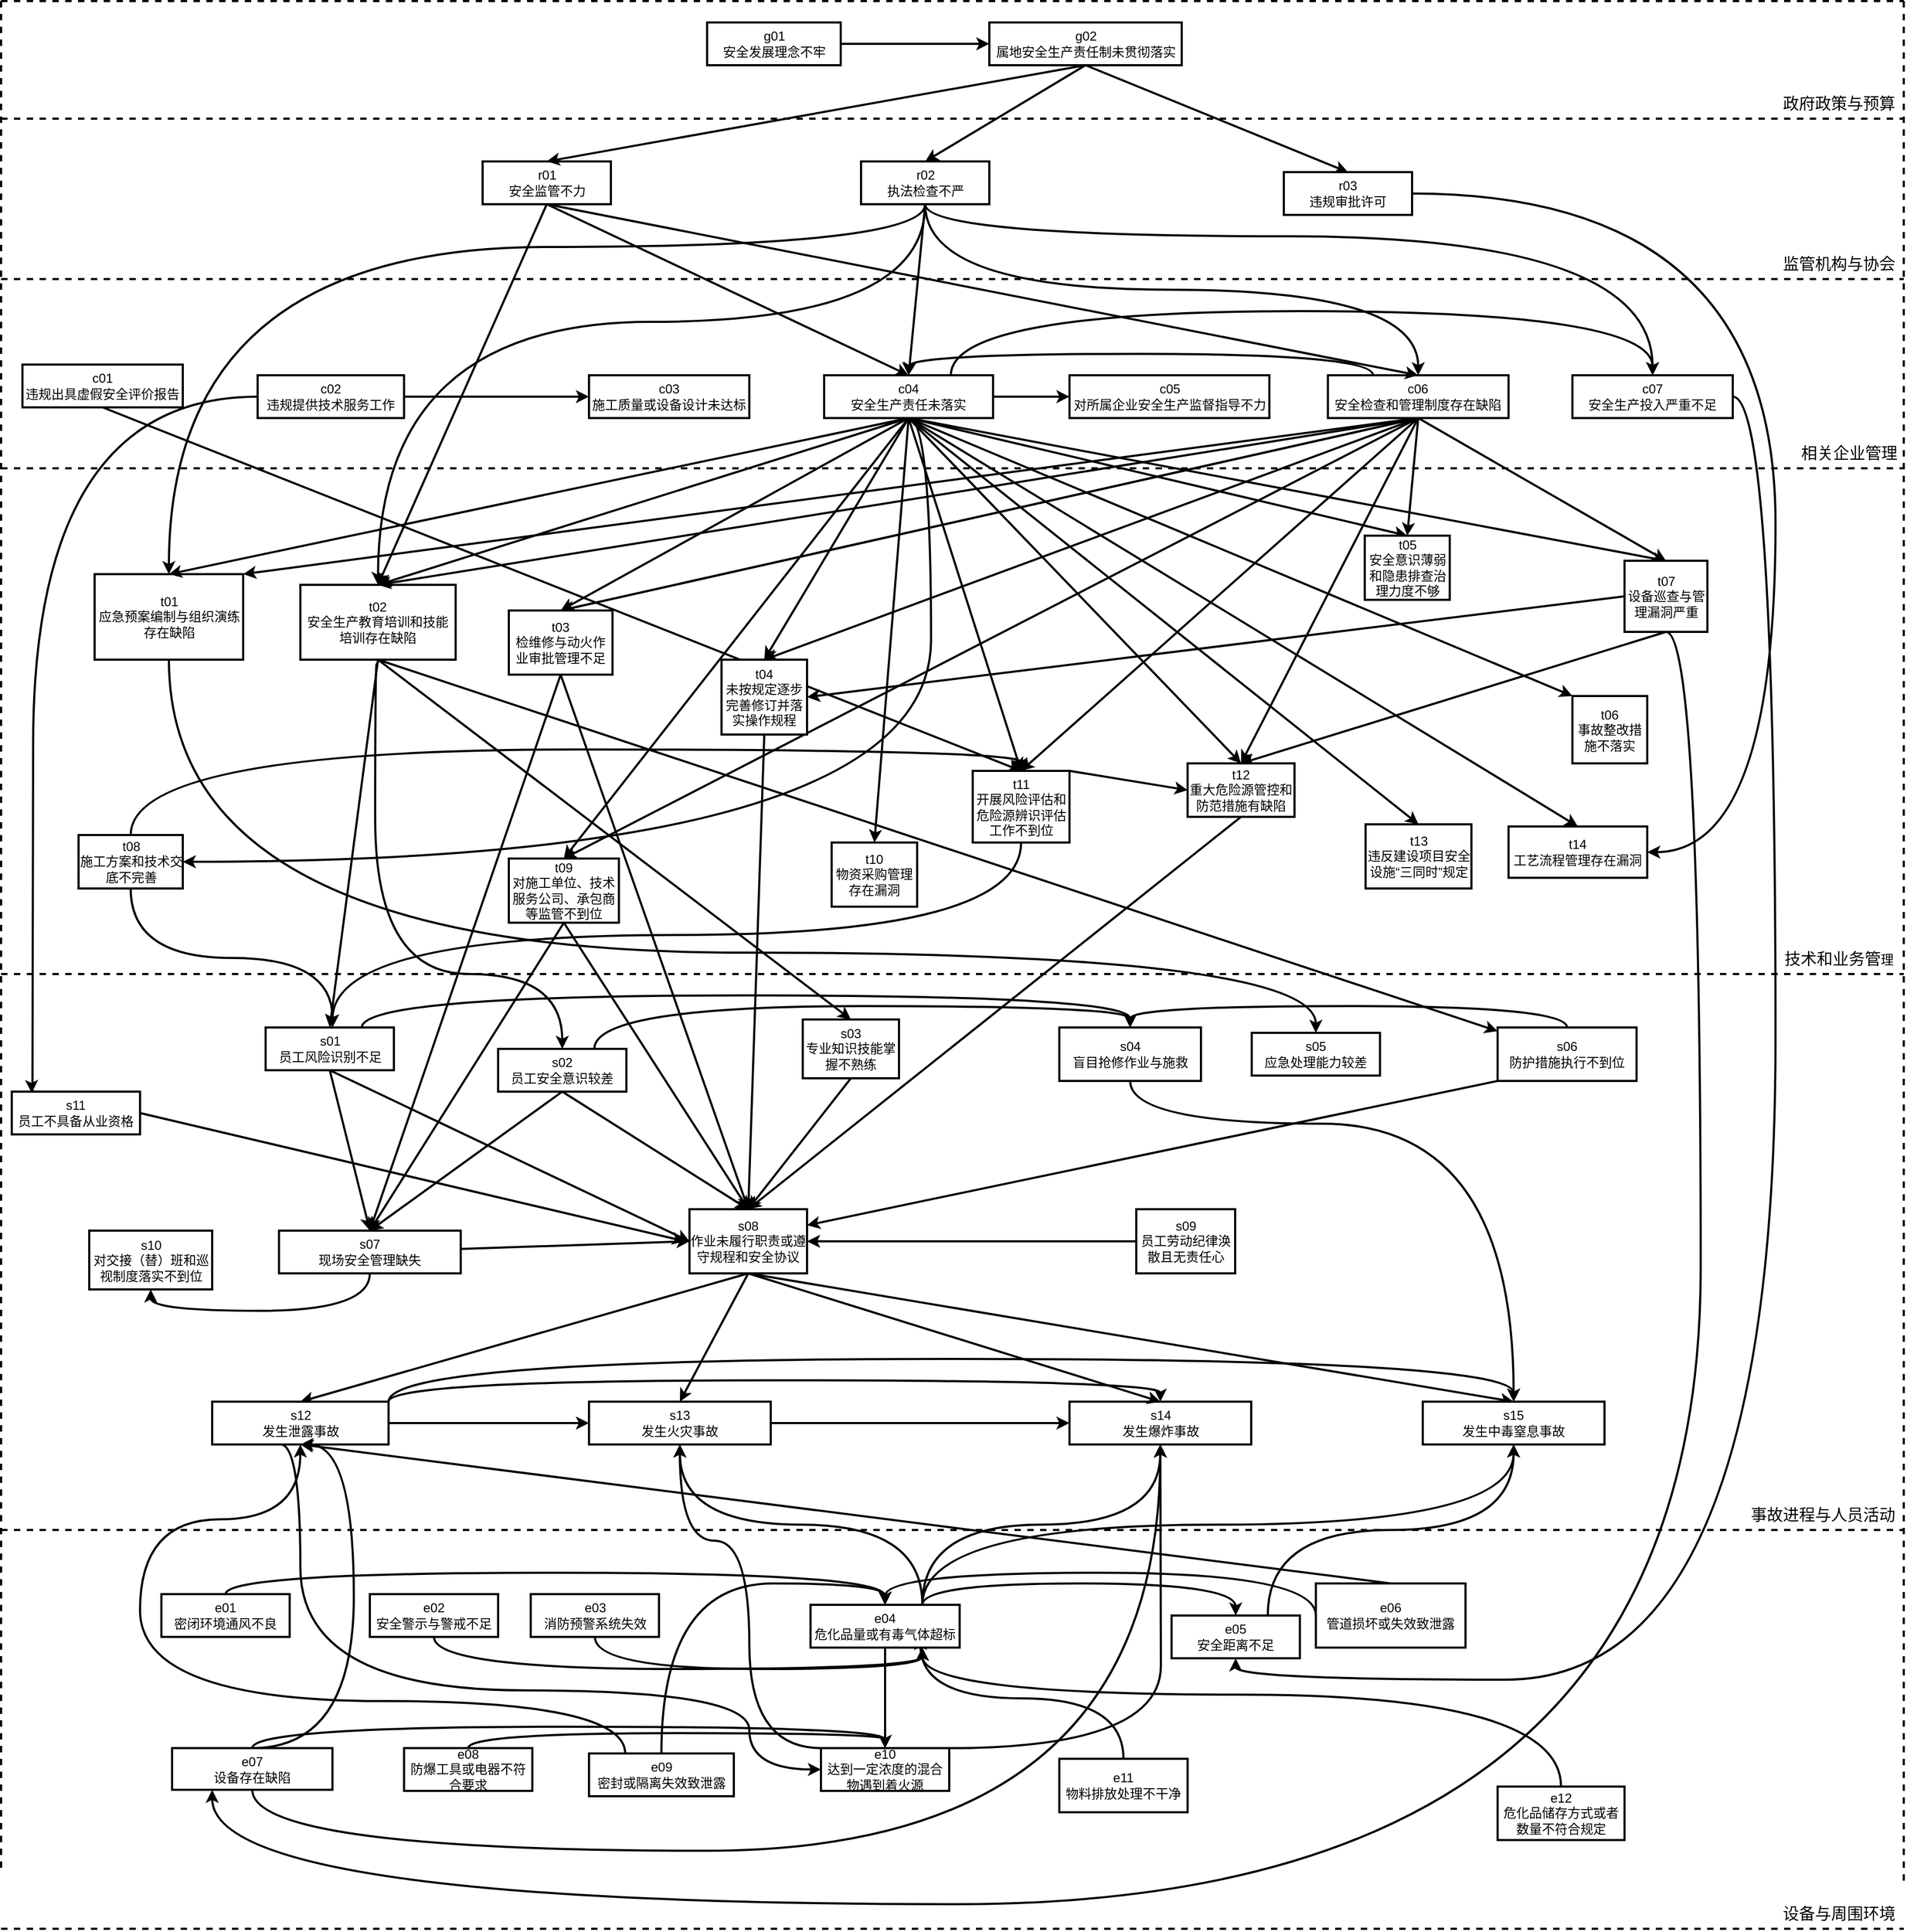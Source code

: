 <mxfile version="22.1.18" type="github">
  <diagram name="第 1 页" id="cSXOt_If06tRuQNw9_Id">
    <mxGraphModel dx="2004" dy="734" grid="1" gridSize="10" guides="1" tooltips="1" connect="1" arrows="1" fold="1" page="1" pageScale="1" pageWidth="583" pageHeight="827" math="0" shadow="0">
      <root>
        <mxCell id="0" />
        <mxCell id="1" parent="0" />
        <mxCell id="Mtfviob82MPcd9y9G0oO-23" value="" style="endArrow=classic;html=1;rounded=0;exitX=0.5;exitY=1;exitDx=0;exitDy=0;entryX=0.5;entryY=0;entryDx=0;entryDy=0;strokeWidth=2;align=center;verticalAlign=middle;labelBorderColor=none;" parent="1" source="D2HSwKxdKyaoGHdWPaQV-44" target="D2HSwKxdKyaoGHdWPaQV-61" edge="1">
          <mxGeometry width="50" height="50" relative="1" as="geometry">
            <mxPoint x="1060" y="830" as="sourcePoint" />
            <mxPoint x="1110" y="780" as="targetPoint" />
          </mxGeometry>
        </mxCell>
        <mxCell id="Mtfviob82MPcd9y9G0oO-50" value="" style="endArrow=classic;html=1;rounded=0;exitX=0.5;exitY=1;exitDx=0;exitDy=0;entryX=0.5;entryY=0;entryDx=0;entryDy=0;strokeWidth=2;align=center;verticalAlign=middle;labelBorderColor=none;" parent="1" source="D2HSwKxdKyaoGHdWPaQV-35" target="D2HSwKxdKyaoGHdWPaQV-72" edge="1">
          <mxGeometry width="50" height="50" relative="1" as="geometry">
            <mxPoint x="880" y="860" as="sourcePoint" />
            <mxPoint x="930" y="810" as="targetPoint" />
          </mxGeometry>
        </mxCell>
        <mxCell id="Mtfviob82MPcd9y9G0oO-20" value="" style="endArrow=classic;html=1;rounded=0;exitX=0.5;exitY=1;exitDx=0;exitDy=0;entryX=0.5;entryY=0;entryDx=0;entryDy=0;strokeWidth=2;align=center;verticalAlign=middle;labelBorderColor=none;" parent="1" source="D2HSwKxdKyaoGHdWPaQV-47" target="D2HSwKxdKyaoGHdWPaQV-61" edge="1">
          <mxGeometry width="50" height="50" relative="1" as="geometry">
            <mxPoint x="800" y="790" as="sourcePoint" />
            <mxPoint x="850" y="740" as="targetPoint" />
          </mxGeometry>
        </mxCell>
        <mxCell id="Mtfviob82MPcd9y9G0oO-71" value="" style="endArrow=classic;html=1;rounded=0;exitX=0.5;exitY=1;exitDx=0;exitDy=0;entryX=0.5;entryY=0;entryDx=0;entryDy=0;strokeWidth=2;align=center;verticalAlign=middle;labelBorderColor=none;" parent="1" source="D2HSwKxdKyaoGHdWPaQV-36" target="D2HSwKxdKyaoGHdWPaQV-61" edge="1">
          <mxGeometry width="50" height="50" relative="1" as="geometry">
            <mxPoint x="880" y="780" as="sourcePoint" />
            <mxPoint x="930" y="730" as="targetPoint" />
          </mxGeometry>
        </mxCell>
        <mxCell id="Mtfviob82MPcd9y9G0oO-2" value="" style="endArrow=classic;html=1;rounded=0;exitX=0.5;exitY=1;exitDx=0;exitDy=0;entryX=0.5;entryY=0;entryDx=0;entryDy=0;strokeWidth=2;align=center;verticalAlign=middle;labelBorderColor=none;" parent="1" source="D2HSwKxdKyaoGHdWPaQV-35" target="D2HSwKxdKyaoGHdWPaQV-61" edge="1">
          <mxGeometry width="50" height="50" relative="1" as="geometry">
            <mxPoint x="630" y="790" as="sourcePoint" />
            <mxPoint x="680" y="740" as="targetPoint" />
          </mxGeometry>
        </mxCell>
        <mxCell id="D2HSwKxdKyaoGHdWPaQV-6" value="&lt;font style=&quot;font-size: 15px;&quot;&gt;政府政策与预算&lt;/font&gt;" style="text;html=1;align=center;verticalAlign=middle;whiteSpace=wrap;rounded=0;strokeWidth=2;labelBorderColor=none;" parent="1" vertex="1">
          <mxGeometry x="1380" y="90" width="119" height="30" as="geometry" />
        </mxCell>
        <mxCell id="D2HSwKxdKyaoGHdWPaQV-8" value="&lt;font style=&quot;font-size: 15px;&quot;&gt;相关企业管理&lt;/font&gt;" style="text;html=1;align=center;verticalAlign=middle;whiteSpace=wrap;rounded=0;strokeWidth=2;labelBorderColor=none;" parent="1" vertex="1">
          <mxGeometry x="1399" y="417" width="100" height="30" as="geometry" />
        </mxCell>
        <mxCell id="D2HSwKxdKyaoGHdWPaQV-9" value="&lt;font style=&quot;font-size: 15px;&quot;&gt;技术和业务管&lt;/font&gt;理" style="text;html=1;align=center;verticalAlign=middle;whiteSpace=wrap;rounded=0;strokeWidth=2;labelBorderColor=none;" parent="1" vertex="1">
          <mxGeometry x="1380" y="890" width="119" height="30" as="geometry" />
        </mxCell>
        <mxCell id="D2HSwKxdKyaoGHdWPaQV-10" value="&lt;font style=&quot;font-size: 15px;&quot;&gt;事故进程与人员活动&lt;/font&gt;" style="text;html=1;align=center;verticalAlign=middle;whiteSpace=wrap;rounded=0;strokeWidth=2;labelBorderColor=none;" parent="1" vertex="1">
          <mxGeometry x="1350" y="1410" width="149" height="30" as="geometry" />
        </mxCell>
        <mxCell id="D2HSwKxdKyaoGHdWPaQV-11" value="&lt;font style=&quot;font-size: 15px;&quot;&gt;设备与周围环境&lt;/font&gt;" style="text;html=1;align=center;verticalAlign=middle;whiteSpace=wrap;rounded=0;strokeWidth=2;labelBorderColor=none;" parent="1" vertex="1">
          <mxGeometry x="1380" y="1783" width="119" height="30" as="geometry" />
        </mxCell>
        <mxCell id="D2HSwKxdKyaoGHdWPaQV-16" value="g01&lt;br&gt;安全发展理念不牢" style="rounded=0;whiteSpace=wrap;html=1;strokeWidth=2;align=center;verticalAlign=middle;labelBorderColor=none;" parent="1" vertex="1">
          <mxGeometry x="380.5" y="30" width="125" height="40" as="geometry" />
        </mxCell>
        <mxCell id="D2HSwKxdKyaoGHdWPaQV-20" value="r01&lt;br&gt;安全监管不力" style="rounded=0;whiteSpace=wrap;html=1;strokeWidth=2;align=center;verticalAlign=middle;labelBorderColor=none;" parent="1" vertex="1">
          <mxGeometry x="170.5" y="160" width="120" height="40" as="geometry" />
        </mxCell>
        <mxCell id="Tey20wOVT-5CfHOspJdX-31" style="edgeStyle=orthogonalEdgeStyle;curved=1;rounded=0;orthogonalLoop=1;jettySize=auto;html=1;exitX=0.5;exitY=1;exitDx=0;exitDy=0;entryX=0.5;entryY=0;entryDx=0;entryDy=0;strokeWidth=2;align=center;verticalAlign=middle;labelBorderColor=none;" parent="1" source="D2HSwKxdKyaoGHdWPaQV-21" target="D2HSwKxdKyaoGHdWPaQV-31" edge="1">
          <mxGeometry relative="1" as="geometry">
            <mxPoint x="-70" y="460" as="targetPoint" />
            <Array as="points">
              <mxPoint x="585" y="240" />
              <mxPoint x="-123" y="240" />
            </Array>
          </mxGeometry>
        </mxCell>
        <mxCell id="U7l6EVNEB7PfGx6SXFJ--22" style="edgeStyle=orthogonalEdgeStyle;curved=1;rounded=0;orthogonalLoop=1;jettySize=auto;html=1;exitX=0.5;exitY=1;exitDx=0;exitDy=0;entryX=0.5;entryY=0;entryDx=0;entryDy=0;strokeWidth=2;align=center;verticalAlign=middle;labelBorderColor=none;" parent="1" source="D2HSwKxdKyaoGHdWPaQV-21" target="D2HSwKxdKyaoGHdWPaQV-32" edge="1">
          <mxGeometry relative="1" as="geometry">
            <Array as="points">
              <mxPoint x="585" y="310" />
              <mxPoint x="73" y="310" />
            </Array>
          </mxGeometry>
        </mxCell>
        <mxCell id="U7l6EVNEB7PfGx6SXFJ--26" style="edgeStyle=orthogonalEdgeStyle;curved=1;rounded=0;orthogonalLoop=1;jettySize=auto;html=1;exitX=0.5;exitY=1;exitDx=0;exitDy=0;entryX=0.5;entryY=0;entryDx=0;entryDy=0;strokeWidth=2;align=center;verticalAlign=middle;labelBorderColor=none;" parent="1" source="D2HSwKxdKyaoGHdWPaQV-21" target="7SNBnwVA3aRYyQUwE5cQ-3" edge="1">
          <mxGeometry relative="1" as="geometry">
            <Array as="points">
              <mxPoint x="585" y="230" />
              <mxPoint x="1265" y="230" />
            </Array>
          </mxGeometry>
        </mxCell>
        <mxCell id="U7l6EVNEB7PfGx6SXFJ--27" style="edgeStyle=orthogonalEdgeStyle;curved=1;rounded=0;orthogonalLoop=1;jettySize=auto;html=1;exitX=0.5;exitY=1;exitDx=0;exitDy=0;entryX=0.5;entryY=0;entryDx=0;entryDy=0;strokeWidth=2;align=center;verticalAlign=middle;labelBorderColor=none;" parent="1" source="D2HSwKxdKyaoGHdWPaQV-21" target="cpaYwVjUg7fbwdwy47s0-7" edge="1">
          <mxGeometry relative="1" as="geometry" />
        </mxCell>
        <mxCell id="D2HSwKxdKyaoGHdWPaQV-21" value="r02&lt;br&gt;执法检查不严" style="rounded=0;whiteSpace=wrap;html=1;strokeWidth=2;align=center;verticalAlign=middle;labelBorderColor=none;" parent="1" vertex="1">
          <mxGeometry x="524.5" y="160" width="120" height="40" as="geometry" />
        </mxCell>
        <mxCell id="Tey20wOVT-5CfHOspJdX-33" style="edgeStyle=none;rounded=0;orthogonalLoop=1;jettySize=auto;html=1;exitX=0.5;exitY=1;exitDx=0;exitDy=0;entryX=0.5;entryY=0;entryDx=0;entryDy=0;strokeWidth=2;align=center;verticalAlign=middle;labelBorderColor=none;" parent="1" source="D2HSwKxdKyaoGHdWPaQV-25" target="D2HSwKxdKyaoGHdWPaQV-46" edge="1">
          <mxGeometry relative="1" as="geometry">
            <mxPoint x="290" y="790" as="targetPoint" />
          </mxGeometry>
        </mxCell>
        <mxCell id="D2HSwKxdKyaoGHdWPaQV-25" value="c01&lt;br&gt;违规出具虚假安全评价报告" style="rounded=0;whiteSpace=wrap;html=1;strokeWidth=2;align=center;verticalAlign=middle;labelBorderColor=none;" parent="1" vertex="1">
          <mxGeometry x="-260" y="350" width="150" height="40" as="geometry" />
        </mxCell>
        <mxCell id="U7l6EVNEB7PfGx6SXFJ--35" style="edgeStyle=orthogonalEdgeStyle;curved=1;rounded=0;orthogonalLoop=1;jettySize=auto;html=1;exitX=0;exitY=0.5;exitDx=0;exitDy=0;entryX=0.156;entryY=0.033;entryDx=0;entryDy=0;entryPerimeter=0;strokeWidth=2;align=center;verticalAlign=middle;labelBorderColor=none;" parent="1" source="D2HSwKxdKyaoGHdWPaQV-26" target="7SNBnwVA3aRYyQUwE5cQ-16" edge="1">
          <mxGeometry relative="1" as="geometry">
            <Array as="points">
              <mxPoint x="-250" y="380" />
              <mxPoint x="-250" y="1030" />
              <mxPoint x="-251" y="1030" />
            </Array>
          </mxGeometry>
        </mxCell>
        <mxCell id="D2HSwKxdKyaoGHdWPaQV-26" value="c02&lt;br&gt;违规提供技术服务工作" style="rounded=0;whiteSpace=wrap;html=1;strokeWidth=2;align=center;verticalAlign=middle;labelBorderColor=none;" parent="1" vertex="1">
          <mxGeometry x="-40" y="360" width="137" height="40" as="geometry" />
        </mxCell>
        <mxCell id="Tey20wOVT-5CfHOspJdX-32" style="edgeStyle=orthogonalEdgeStyle;curved=1;rounded=0;orthogonalLoop=1;jettySize=auto;html=1;exitX=1;exitY=0.5;exitDx=0;exitDy=0;entryX=0;entryY=0.5;entryDx=0;entryDy=0;strokeWidth=2;align=center;verticalAlign=middle;labelBorderColor=none;" parent="1" source="D2HSwKxdKyaoGHdWPaQV-28" target="cpaYwVjUg7fbwdwy47s0-6" edge="1">
          <mxGeometry relative="1" as="geometry" />
        </mxCell>
        <mxCell id="Tey20wOVT-5CfHOspJdX-82" style="edgeStyle=none;rounded=0;orthogonalLoop=1;jettySize=auto;html=1;exitX=0.5;exitY=1;exitDx=0;exitDy=0;entryX=0.5;entryY=0;entryDx=0;entryDy=0;strokeWidth=2;align=center;verticalAlign=middle;labelBorderColor=none;" parent="1" source="D2HSwKxdKyaoGHdWPaQV-28" target="D2HSwKxdKyaoGHdWPaQV-42" edge="1">
          <mxGeometry relative="1" as="geometry" />
        </mxCell>
        <mxCell id="Tey20wOVT-5CfHOspJdX-83" style="edgeStyle=none;rounded=0;orthogonalLoop=1;jettySize=auto;html=1;exitX=0.5;exitY=1;exitDx=0;exitDy=0;entryX=0.5;entryY=0;entryDx=0;entryDy=0;strokeWidth=2;align=center;verticalAlign=middle;labelBorderColor=none;" parent="1" source="D2HSwKxdKyaoGHdWPaQV-28" target="cpaYwVjUg7fbwdwy47s0-11" edge="1">
          <mxGeometry relative="1" as="geometry" />
        </mxCell>
        <mxCell id="Tey20wOVT-5CfHOspJdX-96" style="rounded=0;orthogonalLoop=1;jettySize=auto;html=1;exitX=0.5;exitY=1;exitDx=0;exitDy=0;entryX=0.5;entryY=0;entryDx=0;entryDy=0;strokeWidth=2;align=center;verticalAlign=middle;labelBorderColor=none;" parent="1" source="D2HSwKxdKyaoGHdWPaQV-28" target="D2HSwKxdKyaoGHdWPaQV-47" edge="1">
          <mxGeometry relative="1" as="geometry" />
        </mxCell>
        <mxCell id="Tey20wOVT-5CfHOspJdX-116" style="edgeStyle=orthogonalEdgeStyle;curved=1;rounded=0;orthogonalLoop=1;jettySize=auto;html=1;exitX=0.5;exitY=1;exitDx=0;exitDy=0;entryX=1;entryY=0.5;entryDx=0;entryDy=0;strokeWidth=2;align=center;verticalAlign=middle;labelBorderColor=none;" parent="1" source="D2HSwKxdKyaoGHdWPaQV-28" target="D2HSwKxdKyaoGHdWPaQV-43" edge="1">
          <mxGeometry relative="1" as="geometry">
            <Array as="points">
              <mxPoint x="590" y="400" />
              <mxPoint x="590" y="815" />
            </Array>
          </mxGeometry>
        </mxCell>
        <mxCell id="U7l6EVNEB7PfGx6SXFJ--41" style="edgeStyle=none;rounded=0;orthogonalLoop=1;jettySize=auto;html=1;exitX=0.5;exitY=1;exitDx=0;exitDy=0;entryX=0;entryY=0;entryDx=0;entryDy=0;strokeWidth=2;align=center;verticalAlign=middle;labelBorderColor=none;" parent="1" source="D2HSwKxdKyaoGHdWPaQV-28" target="7SNBnwVA3aRYyQUwE5cQ-11" edge="1">
          <mxGeometry relative="1" as="geometry" />
        </mxCell>
        <mxCell id="U7l6EVNEB7PfGx6SXFJ--42" style="edgeStyle=none;rounded=0;orthogonalLoop=1;jettySize=auto;html=1;exitX=0.5;exitY=1;exitDx=0;exitDy=0;entryX=0.5;entryY=0;entryDx=0;entryDy=0;strokeWidth=2;align=center;verticalAlign=middle;labelBorderColor=none;" parent="1" source="D2HSwKxdKyaoGHdWPaQV-28" target="7SNBnwVA3aRYyQUwE5cQ-13" edge="1">
          <mxGeometry relative="1" as="geometry" />
        </mxCell>
        <mxCell id="D2HSwKxdKyaoGHdWPaQV-28" value="c04&lt;br&gt;安全生产责任未落实" style="rounded=0;whiteSpace=wrap;html=1;strokeWidth=2;align=center;verticalAlign=middle;labelBorderColor=none;" parent="1" vertex="1">
          <mxGeometry x="490" y="360" width="158" height="40" as="geometry" />
        </mxCell>
        <mxCell id="Tey20wOVT-5CfHOspJdX-124" style="edgeStyle=orthogonalEdgeStyle;curved=1;rounded=0;orthogonalLoop=1;jettySize=auto;html=1;exitX=0.5;exitY=1;exitDx=0;exitDy=0;entryX=0.5;entryY=0;entryDx=0;entryDy=0;strokeWidth=2;align=center;verticalAlign=middle;labelBorderColor=none;" parent="1" source="D2HSwKxdKyaoGHdWPaQV-31" target="D2HSwKxdKyaoGHdWPaQV-63" edge="1">
          <mxGeometry relative="1" as="geometry">
            <Array as="points">
              <mxPoint x="-123" y="900" />
              <mxPoint x="950" y="900" />
            </Array>
          </mxGeometry>
        </mxCell>
        <mxCell id="D2HSwKxdKyaoGHdWPaQV-31" value="t01&lt;br&gt;应急预案编制与组织演练存在缺陷" style="rounded=0;whiteSpace=wrap;html=1;strokeWidth=2;align=center;verticalAlign=middle;labelBorderColor=none;" parent="1" vertex="1">
          <mxGeometry x="-192.5" y="546" width="139" height="80" as="geometry" />
        </mxCell>
        <mxCell id="Tey20wOVT-5CfHOspJdX-85" style="edgeStyle=orthogonalEdgeStyle;curved=1;rounded=0;orthogonalLoop=1;jettySize=auto;html=1;exitX=0.5;exitY=1;exitDx=0;exitDy=0;entryX=0.5;entryY=0;entryDx=0;entryDy=0;strokeWidth=2;align=center;verticalAlign=middle;labelBorderColor=none;" parent="1" source="D2HSwKxdKyaoGHdWPaQV-32" target="D2HSwKxdKyaoGHdWPaQV-68" edge="1">
          <mxGeometry relative="1" as="geometry">
            <Array as="points">
              <mxPoint x="73" y="630" />
              <mxPoint x="70" y="630" />
              <mxPoint x="70" y="920" />
              <mxPoint x="245" y="920" />
            </Array>
          </mxGeometry>
        </mxCell>
        <mxCell id="D2HSwKxdKyaoGHdWPaQV-32" value="t02&lt;br&gt;安全生产教育培训和技能培训存在缺陷" style="rounded=0;whiteSpace=wrap;html=1;strokeWidth=2;align=center;verticalAlign=middle;labelBorderColor=none;" parent="1" vertex="1">
          <mxGeometry y="556" width="145.25" height="70" as="geometry" />
        </mxCell>
        <mxCell id="U7l6EVNEB7PfGx6SXFJ--15" style="edgeStyle=orthogonalEdgeStyle;curved=1;rounded=0;orthogonalLoop=1;jettySize=auto;html=1;exitX=0.5;exitY=0;exitDx=0;exitDy=0;entryX=0.5;entryY=0;entryDx=0;entryDy=0;strokeWidth=2;align=center;verticalAlign=middle;labelBorderColor=none;" parent="1" source="D2HSwKxdKyaoGHdWPaQV-43" target="D2HSwKxdKyaoGHdWPaQV-46" edge="1">
          <mxGeometry relative="1" as="geometry" />
        </mxCell>
        <mxCell id="U7l6EVNEB7PfGx6SXFJ--51" style="edgeStyle=orthogonalEdgeStyle;curved=1;rounded=0;orthogonalLoop=1;jettySize=auto;html=1;exitX=0.5;exitY=1;exitDx=0;exitDy=0;strokeWidth=2;align=center;verticalAlign=middle;labelBorderColor=none;" parent="1" source="D2HSwKxdKyaoGHdWPaQV-43" edge="1">
          <mxGeometry relative="1" as="geometry">
            <mxPoint x="30" y="970" as="targetPoint" />
          </mxGeometry>
        </mxCell>
        <mxCell id="D2HSwKxdKyaoGHdWPaQV-43" value="t08&lt;br&gt;施工方案和技术交底不完善" style="rounded=0;whiteSpace=wrap;html=1;strokeWidth=2;align=center;verticalAlign=middle;labelBorderColor=none;" parent="1" vertex="1">
          <mxGeometry x="-207.5" y="790" width="97.5" height="50" as="geometry" />
        </mxCell>
        <mxCell id="D2HSwKxdKyaoGHdWPaQV-44" value="t09&lt;br&gt;对施工单位、技术服务公司、承包商等监管不到位" style="rounded=0;whiteSpace=wrap;html=1;strokeWidth=2;align=center;verticalAlign=middle;labelBorderColor=none;" parent="1" vertex="1">
          <mxGeometry x="195" y="812" width="103" height="60" as="geometry" />
        </mxCell>
        <mxCell id="Tey20wOVT-5CfHOspJdX-68" style="edgeStyle=orthogonalEdgeStyle;curved=1;rounded=0;orthogonalLoop=1;jettySize=auto;html=1;exitX=0.5;exitY=0;exitDx=0;exitDy=0;entryX=0.5;entryY=0;entryDx=0;entryDy=0;strokeWidth=2;align=center;verticalAlign=middle;labelBorderColor=none;" parent="1" source="cpaYwVjUg7fbwdwy47s0-15" target="D2HSwKxdKyaoGHdWPaQV-60" edge="1">
          <mxGeometry relative="1" as="geometry" />
        </mxCell>
        <mxCell id="D2HSwKxdKyaoGHdWPaQV-60" value="s04&lt;br&gt;盲目抢修作业与施救" style="rounded=0;whiteSpace=wrap;html=1;strokeWidth=2;align=center;verticalAlign=middle;labelBorderColor=none;" parent="1" vertex="1">
          <mxGeometry x="710" y="970" width="132.5" height="50" as="geometry" />
        </mxCell>
        <mxCell id="Tey20wOVT-5CfHOspJdX-74" style="edgeStyle=none;rounded=0;orthogonalLoop=1;jettySize=auto;html=1;exitX=0.5;exitY=1;exitDx=0;exitDy=0;entryX=0.5;entryY=0;entryDx=0;entryDy=0;strokeWidth=2;align=center;verticalAlign=middle;labelBorderColor=none;" parent="1" source="D2HSwKxdKyaoGHdWPaQV-61" target="7SNBnwVA3aRYyQUwE5cQ-19" edge="1">
          <mxGeometry relative="1" as="geometry" />
        </mxCell>
        <mxCell id="Tey20wOVT-5CfHOspJdX-75" style="edgeStyle=none;rounded=0;orthogonalLoop=1;jettySize=auto;html=1;exitX=0.5;exitY=1;exitDx=0;exitDy=0;strokeWidth=2;align=center;verticalAlign=middle;labelBorderColor=none;" parent="1" source="D2HSwKxdKyaoGHdWPaQV-61" edge="1">
          <mxGeometry relative="1" as="geometry">
            <mxPoint y="1320" as="targetPoint" />
          </mxGeometry>
        </mxCell>
        <mxCell id="31U6rIrDM8ZUM9oqCNCy-1" style="edgeStyle=none;rounded=0;orthogonalLoop=1;jettySize=auto;html=1;exitX=0.5;exitY=1;exitDx=0;exitDy=0;entryX=0.5;entryY=0;entryDx=0;entryDy=0;strokeWidth=2;" edge="1" parent="1" source="D2HSwKxdKyaoGHdWPaQV-61" target="7SNBnwVA3aRYyQUwE5cQ-21">
          <mxGeometry relative="1" as="geometry" />
        </mxCell>
        <mxCell id="D2HSwKxdKyaoGHdWPaQV-61" value="s08&lt;br&gt;作业未履行职责或遵守规程和安全协议" style="rounded=0;whiteSpace=wrap;html=1;strokeWidth=2;align=center;verticalAlign=middle;labelBorderColor=none;" parent="1" vertex="1">
          <mxGeometry x="364" y="1140" width="110" height="60" as="geometry" />
        </mxCell>
        <mxCell id="D2HSwKxdKyaoGHdWPaQV-63" value="s05&lt;br&gt;应急处理能力较差" style="rounded=0;whiteSpace=wrap;html=1;strokeWidth=2;align=center;verticalAlign=middle;labelBorderColor=none;" parent="1" vertex="1">
          <mxGeometry x="890" y="975" width="120" height="40" as="geometry" />
        </mxCell>
        <mxCell id="Tey20wOVT-5CfHOspJdX-91" style="edgeStyle=orthogonalEdgeStyle;curved=1;rounded=0;orthogonalLoop=1;jettySize=auto;html=1;exitX=0.75;exitY=0;exitDx=0;exitDy=0;entryX=0.5;entryY=0;entryDx=0;entryDy=0;strokeWidth=2;align=center;verticalAlign=middle;labelBorderColor=none;" parent="1" source="D2HSwKxdKyaoGHdWPaQV-65" target="D2HSwKxdKyaoGHdWPaQV-60" edge="1">
          <mxGeometry relative="1" as="geometry">
            <Array as="points">
              <mxPoint x="58" y="940" />
              <mxPoint x="776" y="940" />
            </Array>
          </mxGeometry>
        </mxCell>
        <mxCell id="D2HSwKxdKyaoGHdWPaQV-65" value="s01&lt;br&gt;员工风险识别不足" style="rounded=0;whiteSpace=wrap;html=1;strokeWidth=2;align=center;verticalAlign=middle;labelBorderColor=none;" parent="1" vertex="1">
          <mxGeometry x="-32.5" y="970" width="120" height="40" as="geometry" />
        </mxCell>
        <mxCell id="Tey20wOVT-5CfHOspJdX-70" style="edgeStyle=orthogonalEdgeStyle;curved=1;rounded=0;orthogonalLoop=1;jettySize=auto;html=1;exitX=0.75;exitY=0;exitDx=0;exitDy=0;entryX=0.5;entryY=0;entryDx=0;entryDy=0;strokeWidth=2;align=center;verticalAlign=middle;labelBorderColor=none;" parent="1" source="D2HSwKxdKyaoGHdWPaQV-68" target="D2HSwKxdKyaoGHdWPaQV-60" edge="1">
          <mxGeometry relative="1" as="geometry" />
        </mxCell>
        <mxCell id="U7l6EVNEB7PfGx6SXFJ--39" style="edgeStyle=none;rounded=0;orthogonalLoop=1;jettySize=auto;html=1;exitX=0.5;exitY=1;exitDx=0;exitDy=0;entryX=0.5;entryY=0;entryDx=0;entryDy=0;strokeWidth=2;align=center;verticalAlign=middle;labelBorderColor=none;" parent="1" source="D2HSwKxdKyaoGHdWPaQV-68" target="D2HSwKxdKyaoGHdWPaQV-72" edge="1">
          <mxGeometry relative="1" as="geometry" />
        </mxCell>
        <mxCell id="D2HSwKxdKyaoGHdWPaQV-68" value="s02&lt;br&gt;员工安全意识较差" style="rounded=0;whiteSpace=wrap;html=1;strokeWidth=2;align=center;verticalAlign=middle;labelBorderColor=none;" parent="1" vertex="1">
          <mxGeometry x="185" y="990" width="120" height="40" as="geometry" />
        </mxCell>
        <mxCell id="Tey20wOVT-5CfHOspJdX-92" style="edgeStyle=orthogonalEdgeStyle;curved=1;rounded=0;orthogonalLoop=1;jettySize=auto;html=1;exitX=0;exitY=0.5;exitDx=0;exitDy=0;entryX=1;entryY=0.5;entryDx=0;entryDy=0;strokeWidth=2;align=center;verticalAlign=middle;labelBorderColor=none;" parent="1" source="D2HSwKxdKyaoGHdWPaQV-70" target="D2HSwKxdKyaoGHdWPaQV-61" edge="1">
          <mxGeometry relative="1" as="geometry" />
        </mxCell>
        <mxCell id="D2HSwKxdKyaoGHdWPaQV-70" value="s09&lt;br&gt;员工劳动纪律涣散且无责任心" style="rounded=0;whiteSpace=wrap;html=1;strokeWidth=2;align=center;verticalAlign=middle;labelBorderColor=none;" parent="1" vertex="1">
          <mxGeometry x="782" y="1140" width="92.5" height="60" as="geometry" />
        </mxCell>
        <mxCell id="D2HSwKxdKyaoGHdWPaQV-71" value="s03&lt;br&gt;专业知识技能掌握不熟练" style="rounded=0;whiteSpace=wrap;html=1;strokeWidth=2;align=center;verticalAlign=middle;labelBorderColor=none;" parent="1" vertex="1">
          <mxGeometry x="470" y="962.5" width="90" height="55" as="geometry" />
        </mxCell>
        <mxCell id="Tey20wOVT-5CfHOspJdX-94" style="edgeStyle=orthogonalEdgeStyle;curved=1;rounded=0;orthogonalLoop=1;jettySize=auto;html=1;exitX=0.25;exitY=0;exitDx=0;exitDy=0;strokeWidth=2;align=center;verticalAlign=middle;labelBorderColor=none;" parent="1" source="D2HSwKxdKyaoGHdWPaQV-72" edge="1">
          <mxGeometry relative="1" as="geometry">
            <mxPoint x="23.143" y="1159.571" as="targetPoint" />
          </mxGeometry>
        </mxCell>
        <mxCell id="Tey20wOVT-5CfHOspJdX-110" style="edgeStyle=orthogonalEdgeStyle;curved=1;rounded=0;orthogonalLoop=1;jettySize=auto;html=1;exitX=0.5;exitY=1;exitDx=0;exitDy=0;entryX=0.5;entryY=1;entryDx=0;entryDy=0;strokeWidth=2;align=center;verticalAlign=middle;labelBorderColor=none;" parent="1" source="D2HSwKxdKyaoGHdWPaQV-72" target="cpaYwVjUg7fbwdwy47s0-14" edge="1">
          <mxGeometry relative="1" as="geometry" />
        </mxCell>
        <mxCell id="D2HSwKxdKyaoGHdWPaQV-72" value="s07&lt;br&gt;现场安全管理缺失" style="rounded=0;whiteSpace=wrap;html=1;strokeWidth=2;align=center;verticalAlign=middle;labelBorderColor=none;" parent="1" vertex="1">
          <mxGeometry x="-20" y="1160" width="170" height="40" as="geometry" />
        </mxCell>
        <mxCell id="cpaYwVjUg7fbwdwy47s0-5" value="c03&lt;br&gt;施工质量或设备设计未达标" style="rounded=0;whiteSpace=wrap;html=1;strokeWidth=2;align=center;verticalAlign=middle;labelBorderColor=none;" parent="1" vertex="1">
          <mxGeometry x="270" y="360" width="150" height="40" as="geometry" />
        </mxCell>
        <mxCell id="cpaYwVjUg7fbwdwy47s0-6" value="c05&lt;br&gt;对所属企业安全生产监督指导不力" style="rounded=0;whiteSpace=wrap;html=1;strokeWidth=2;align=center;verticalAlign=middle;labelBorderColor=none;" parent="1" vertex="1">
          <mxGeometry x="719.5" y="360" width="187" height="40" as="geometry" />
        </mxCell>
        <mxCell id="Tey20wOVT-5CfHOspJdX-114" style="edgeStyle=none;rounded=0;orthogonalLoop=1;jettySize=auto;html=1;exitX=0.5;exitY=1;exitDx=0;exitDy=0;entryX=0.5;entryY=0;entryDx=0;entryDy=0;strokeWidth=2;align=center;verticalAlign=middle;labelBorderColor=none;" parent="1" source="cpaYwVjUg7fbwdwy47s0-7" target="D2HSwKxdKyaoGHdWPaQV-42" edge="1">
          <mxGeometry relative="1" as="geometry" />
        </mxCell>
        <mxCell id="U7l6EVNEB7PfGx6SXFJ--50" style="edgeStyle=orthogonalEdgeStyle;curved=1;rounded=0;orthogonalLoop=1;jettySize=auto;html=1;exitX=0.25;exitY=0;exitDx=0;exitDy=0;entryX=0.5;entryY=0;entryDx=0;entryDy=0;strokeWidth=2;align=center;verticalAlign=middle;labelBorderColor=none;" parent="1" source="cpaYwVjUg7fbwdwy47s0-7" target="D2HSwKxdKyaoGHdWPaQV-28" edge="1">
          <mxGeometry relative="1" as="geometry">
            <Array as="points">
              <mxPoint x="1004" y="340" />
              <mxPoint x="569" y="340" />
            </Array>
          </mxGeometry>
        </mxCell>
        <mxCell id="U7l6EVNEB7PfGx6SXFJ--52" style="edgeStyle=none;rounded=0;orthogonalLoop=1;jettySize=auto;html=1;exitX=0.5;exitY=1;exitDx=0;exitDy=0;entryX=1;entryY=0;entryDx=0;entryDy=0;strokeWidth=2;align=center;verticalAlign=middle;labelBorderColor=none;" parent="1" source="cpaYwVjUg7fbwdwy47s0-7" target="D2HSwKxdKyaoGHdWPaQV-31" edge="1">
          <mxGeometry relative="1" as="geometry" />
        </mxCell>
        <mxCell id="U7l6EVNEB7PfGx6SXFJ--53" style="edgeStyle=none;rounded=0;orthogonalLoop=1;jettySize=auto;html=1;exitX=0.5;exitY=1;exitDx=0;exitDy=0;entryX=0.5;entryY=0;entryDx=0;entryDy=0;strokeWidth=2;align=center;verticalAlign=middle;labelBorderColor=none;" parent="1" source="cpaYwVjUg7fbwdwy47s0-7" target="D2HSwKxdKyaoGHdWPaQV-32" edge="1">
          <mxGeometry relative="1" as="geometry" />
        </mxCell>
        <mxCell id="U7l6EVNEB7PfGx6SXFJ--54" style="edgeStyle=none;rounded=0;orthogonalLoop=1;jettySize=auto;html=1;exitX=0.5;exitY=1;exitDx=0;exitDy=0;entryX=0.5;entryY=0;entryDx=0;entryDy=0;strokeWidth=2;align=center;verticalAlign=middle;labelBorderColor=none;" parent="1" source="cpaYwVjUg7fbwdwy47s0-7" target="D2HSwKxdKyaoGHdWPaQV-36" edge="1">
          <mxGeometry relative="1" as="geometry" />
        </mxCell>
        <mxCell id="U7l6EVNEB7PfGx6SXFJ--55" style="edgeStyle=none;rounded=0;orthogonalLoop=1;jettySize=auto;html=1;exitX=0.5;exitY=1;exitDx=0;exitDy=0;entryX=0.5;entryY=0;entryDx=0;entryDy=0;strokeWidth=2;align=center;verticalAlign=middle;labelBorderColor=none;" parent="1" source="cpaYwVjUg7fbwdwy47s0-7" target="D2HSwKxdKyaoGHdWPaQV-47" edge="1">
          <mxGeometry relative="1" as="geometry" />
        </mxCell>
        <mxCell id="U7l6EVNEB7PfGx6SXFJ--58" style="edgeStyle=none;rounded=0;orthogonalLoop=1;jettySize=auto;html=1;exitX=0.5;exitY=1;exitDx=0;exitDy=0;entryX=0.5;entryY=0;entryDx=0;entryDy=0;strokeWidth=2;align=center;verticalAlign=middle;labelBorderColor=none;" parent="1" source="cpaYwVjUg7fbwdwy47s0-7" target="D2HSwKxdKyaoGHdWPaQV-44" edge="1">
          <mxGeometry relative="1" as="geometry" />
        </mxCell>
        <mxCell id="cpaYwVjUg7fbwdwy47s0-7" value="c06&lt;br&gt;安全检查和管理制度存在缺陷" style="rounded=0;whiteSpace=wrap;html=1;strokeWidth=2;align=center;verticalAlign=middle;labelBorderColor=none;" parent="1" vertex="1">
          <mxGeometry x="961.25" y="360" width="169" height="40" as="geometry" />
        </mxCell>
        <mxCell id="cpaYwVjUg7fbwdwy47s0-11" value="t13&lt;br&gt;违反建设项目安全设施“三同时”规定" style="rounded=0;whiteSpace=wrap;html=1;strokeWidth=2;align=center;verticalAlign=middle;labelBorderColor=none;" parent="1" vertex="1">
          <mxGeometry x="996.5" y="780" width="99" height="60" as="geometry" />
        </mxCell>
        <mxCell id="cpaYwVjUg7fbwdwy47s0-14" value="s10&lt;br&gt;对交接（替）班和巡视制度落实不到位" style="rounded=0;whiteSpace=wrap;html=1;strokeWidth=2;align=center;verticalAlign=middle;labelBorderColor=none;" parent="1" vertex="1">
          <mxGeometry x="-197.5" y="1160" width="115" height="55" as="geometry" />
        </mxCell>
        <mxCell id="cpaYwVjUg7fbwdwy47s0-15" value="s06&lt;br&gt;防护措施执行不到位" style="rounded=0;whiteSpace=wrap;html=1;strokeWidth=2;align=center;verticalAlign=middle;labelBorderColor=none;" parent="1" vertex="1">
          <mxGeometry x="1120" y="970" width="130" height="50" as="geometry" />
        </mxCell>
        <mxCell id="Tey20wOVT-5CfHOspJdX-35" style="edgeStyle=orthogonalEdgeStyle;curved=1;rounded=0;orthogonalLoop=1;jettySize=auto;html=1;exitX=0.5;exitY=0;exitDx=0;exitDy=0;entryX=0.5;entryY=0;entryDx=0;entryDy=0;strokeWidth=2;align=center;verticalAlign=middle;labelBorderColor=none;" parent="1" source="cpaYwVjUg7fbwdwy47s0-17" target="7SNBnwVA3aRYyQUwE5cQ-30" edge="1">
          <mxGeometry relative="1" as="geometry" />
        </mxCell>
        <mxCell id="cpaYwVjUg7fbwdwy47s0-17" value="e01&lt;br&gt;密闭环境通风不良" style="rounded=0;whiteSpace=wrap;html=1;strokeWidth=2;align=center;verticalAlign=middle;labelBorderColor=none;" parent="1" vertex="1">
          <mxGeometry x="-130" y="1500" width="120" height="40" as="geometry" />
        </mxCell>
        <mxCell id="7SNBnwVA3aRYyQUwE5cQ-1" value="g02&lt;br&gt;属地安全生产责任制未贯彻落实" style="rounded=0;whiteSpace=wrap;html=1;strokeWidth=2;align=center;verticalAlign=middle;labelBorderColor=none;" parent="1" vertex="1">
          <mxGeometry x="644.5" y="30" width="180" height="40" as="geometry" />
        </mxCell>
        <mxCell id="Tey20wOVT-5CfHOspJdX-59" style="edgeStyle=orthogonalEdgeStyle;curved=1;rounded=0;orthogonalLoop=1;jettySize=auto;html=1;exitX=1;exitY=0.5;exitDx=0;exitDy=0;entryX=1;entryY=0.5;entryDx=0;entryDy=0;strokeWidth=2;align=center;verticalAlign=middle;labelBorderColor=none;" parent="1" source="7SNBnwVA3aRYyQUwE5cQ-2" target="7SNBnwVA3aRYyQUwE5cQ-14" edge="1">
          <mxGeometry relative="1" as="geometry">
            <mxPoint x="1048.75" y="210" as="sourcePoint" />
            <mxPoint x="1380.0" y="767" as="targetPoint" />
            <Array as="points">
              <mxPoint x="1380" y="190" />
              <mxPoint x="1380" y="806" />
            </Array>
          </mxGeometry>
        </mxCell>
        <mxCell id="7SNBnwVA3aRYyQUwE5cQ-2" value="r03&lt;br&gt;违规审批许可" style="rounded=0;whiteSpace=wrap;html=1;strokeWidth=2;align=center;verticalAlign=middle;labelBorderColor=none;" parent="1" vertex="1">
          <mxGeometry x="920" y="170" width="120" height="40" as="geometry" />
        </mxCell>
        <mxCell id="U7l6EVNEB7PfGx6SXFJ--29" style="edgeStyle=orthogonalEdgeStyle;curved=1;rounded=0;orthogonalLoop=1;jettySize=auto;html=1;exitX=1;exitY=0.5;exitDx=0;exitDy=0;entryX=0.5;entryY=1;entryDx=0;entryDy=0;strokeWidth=2;align=center;verticalAlign=middle;labelBorderColor=none;" parent="1" source="7SNBnwVA3aRYyQUwE5cQ-3" target="7SNBnwVA3aRYyQUwE5cQ-32" edge="1">
          <mxGeometry relative="1" as="geometry">
            <Array as="points">
              <mxPoint x="1380" y="380" />
              <mxPoint x="1380" y="1580" />
              <mxPoint x="875" y="1580" />
            </Array>
          </mxGeometry>
        </mxCell>
        <mxCell id="7SNBnwVA3aRYyQUwE5cQ-3" value="c07&lt;br&gt;安全生产投入严重不足" style="rounded=0;whiteSpace=wrap;html=1;strokeWidth=2;align=center;verticalAlign=middle;labelBorderColor=none;" parent="1" vertex="1">
          <mxGeometry x="1190" y="360" width="150" height="40" as="geometry" />
        </mxCell>
        <mxCell id="7SNBnwVA3aRYyQUwE5cQ-13" value="t10&lt;br&gt;物资采购管理存在漏洞" style="rounded=0;whiteSpace=wrap;html=1;strokeWidth=2;align=center;verticalAlign=middle;labelBorderColor=none;" parent="1" vertex="1">
          <mxGeometry x="497" y="797" width="80" height="60" as="geometry" />
        </mxCell>
        <mxCell id="U7l6EVNEB7PfGx6SXFJ--36" style="edgeStyle=none;rounded=0;orthogonalLoop=1;jettySize=auto;html=1;exitX=1;exitY=0.5;exitDx=0;exitDy=0;strokeWidth=2;align=center;verticalAlign=middle;labelBorderColor=none;" parent="1" source="7SNBnwVA3aRYyQUwE5cQ-16" edge="1">
          <mxGeometry relative="1" as="geometry">
            <mxPoint x="360" y="1170" as="targetPoint" />
          </mxGeometry>
        </mxCell>
        <mxCell id="7SNBnwVA3aRYyQUwE5cQ-16" value="s11&lt;br&gt;员工不具备从业资格" style="rounded=0;whiteSpace=wrap;html=1;strokeWidth=2;align=center;verticalAlign=middle;labelBorderColor=none;" parent="1" vertex="1">
          <mxGeometry x="-270" y="1030" width="120" height="40" as="geometry" />
        </mxCell>
        <mxCell id="Tey20wOVT-5CfHOspJdX-67" style="edgeStyle=orthogonalEdgeStyle;curved=1;rounded=0;orthogonalLoop=1;jettySize=auto;html=1;exitX=0.386;exitY=0.994;exitDx=0;exitDy=0;entryX=0;entryY=0.5;entryDx=0;entryDy=0;strokeWidth=2;align=center;verticalAlign=middle;labelBorderColor=none;exitPerimeter=0;" parent="1" source="7SNBnwVA3aRYyQUwE5cQ-17" target="7SNBnwVA3aRYyQUwE5cQ-31" edge="1">
          <mxGeometry relative="1" as="geometry">
            <Array as="points">
              <mxPoint y="1360" />
              <mxPoint y="1590" />
              <mxPoint x="420" y="1590" />
              <mxPoint x="420" y="1664" />
            </Array>
          </mxGeometry>
        </mxCell>
        <mxCell id="Tey20wOVT-5CfHOspJdX-76" style="edgeStyle=none;rounded=0;orthogonalLoop=1;jettySize=auto;html=1;exitX=1;exitY=0.5;exitDx=0;exitDy=0;entryX=0;entryY=0.5;entryDx=0;entryDy=0;strokeWidth=2;align=center;verticalAlign=middle;labelBorderColor=none;" parent="1" source="7SNBnwVA3aRYyQUwE5cQ-17" target="7SNBnwVA3aRYyQUwE5cQ-19" edge="1">
          <mxGeometry relative="1" as="geometry" />
        </mxCell>
        <mxCell id="Tey20wOVT-5CfHOspJdX-77" style="edgeStyle=orthogonalEdgeStyle;curved=1;rounded=0;orthogonalLoop=1;jettySize=auto;html=1;exitX=1;exitY=0;exitDx=0;exitDy=0;entryX=0.5;entryY=0;entryDx=0;entryDy=0;strokeWidth=2;align=center;verticalAlign=middle;labelBorderColor=none;" parent="1" source="7SNBnwVA3aRYyQUwE5cQ-17" target="7SNBnwVA3aRYyQUwE5cQ-20" edge="1">
          <mxGeometry relative="1" as="geometry" />
        </mxCell>
        <mxCell id="U7l6EVNEB7PfGx6SXFJ--14" style="edgeStyle=orthogonalEdgeStyle;curved=1;rounded=0;orthogonalLoop=1;jettySize=auto;html=1;exitX=1;exitY=0;exitDx=0;exitDy=0;entryX=0.5;entryY=0;entryDx=0;entryDy=0;strokeWidth=2;align=center;verticalAlign=middle;labelBorderColor=none;" parent="1" source="7SNBnwVA3aRYyQUwE5cQ-17" target="7SNBnwVA3aRYyQUwE5cQ-21" edge="1">
          <mxGeometry relative="1" as="geometry">
            <Array as="points">
              <mxPoint x="82" y="1280" />
              <mxPoint x="1135" y="1280" />
            </Array>
          </mxGeometry>
        </mxCell>
        <mxCell id="7SNBnwVA3aRYyQUwE5cQ-17" value="s12&lt;br&gt;发生泄露事故" style="rounded=0;whiteSpace=wrap;html=1;strokeWidth=2;align=center;verticalAlign=middle;labelBorderColor=none;" parent="1" vertex="1">
          <mxGeometry x="-82.5" y="1320" width="165" height="40" as="geometry" />
        </mxCell>
        <mxCell id="U7l6EVNEB7PfGx6SXFJ--3" style="edgeStyle=none;rounded=0;orthogonalLoop=1;jettySize=auto;html=1;exitX=1;exitY=0.5;exitDx=0;exitDy=0;entryX=0;entryY=0.5;entryDx=0;entryDy=0;strokeWidth=2;align=center;verticalAlign=middle;labelBorderColor=none;" parent="1" source="7SNBnwVA3aRYyQUwE5cQ-19" target="7SNBnwVA3aRYyQUwE5cQ-20" edge="1">
          <mxGeometry relative="1" as="geometry" />
        </mxCell>
        <mxCell id="7SNBnwVA3aRYyQUwE5cQ-19" value="s13&lt;br&gt;发生火灾事故" style="rounded=0;whiteSpace=wrap;html=1;strokeWidth=2;align=center;verticalAlign=middle;labelBorderColor=none;" parent="1" vertex="1">
          <mxGeometry x="270" y="1320" width="170" height="40" as="geometry" />
        </mxCell>
        <mxCell id="7SNBnwVA3aRYyQUwE5cQ-20" value="s14&lt;br&gt;发生爆炸事故" style="rounded=0;whiteSpace=wrap;html=1;strokeWidth=2;align=center;verticalAlign=middle;labelBorderColor=none;" parent="1" vertex="1">
          <mxGeometry x="719.5" y="1320" width="170" height="40" as="geometry" />
        </mxCell>
        <mxCell id="7SNBnwVA3aRYyQUwE5cQ-21" value="s15&lt;br&gt;发生中毒窒息事故" style="rounded=0;whiteSpace=wrap;html=1;strokeWidth=2;align=center;verticalAlign=middle;labelBorderColor=none;" parent="1" vertex="1">
          <mxGeometry x="1050" y="1320" width="170" height="40" as="geometry" />
        </mxCell>
        <mxCell id="Tey20wOVT-5CfHOspJdX-66" style="edgeStyle=orthogonalEdgeStyle;curved=1;rounded=0;orthogonalLoop=1;jettySize=auto;html=1;exitX=0.25;exitY=0;exitDx=0;exitDy=0;entryX=0.5;entryY=1;entryDx=0;entryDy=0;strokeWidth=2;align=center;verticalAlign=middle;labelBorderColor=none;" parent="1" source="7SNBnwVA3aRYyQUwE5cQ-25" target="7SNBnwVA3aRYyQUwE5cQ-17" edge="1">
          <mxGeometry relative="1" as="geometry">
            <Array as="points">
              <mxPoint x="304" y="1600" />
              <mxPoint x="-150" y="1600" />
              <mxPoint x="-150" y="1430" />
              <mxPoint y="1430" />
            </Array>
          </mxGeometry>
        </mxCell>
        <mxCell id="U7l6EVNEB7PfGx6SXFJ--6" style="edgeStyle=orthogonalEdgeStyle;curved=1;rounded=0;orthogonalLoop=1;jettySize=auto;html=1;exitX=0.5;exitY=0;exitDx=0;exitDy=0;entryX=0.5;entryY=0;entryDx=0;entryDy=0;strokeWidth=2;align=center;verticalAlign=middle;labelBorderColor=none;" parent="1" source="7SNBnwVA3aRYyQUwE5cQ-25" target="7SNBnwVA3aRYyQUwE5cQ-30" edge="1">
          <mxGeometry relative="1" as="geometry" />
        </mxCell>
        <mxCell id="7SNBnwVA3aRYyQUwE5cQ-25" value="e09&lt;br&gt;密封或隔离失效致泄露" style="rounded=0;whiteSpace=wrap;html=1;strokeWidth=2;align=center;verticalAlign=middle;labelBorderColor=none;" parent="1" vertex="1">
          <mxGeometry x="270" y="1649" width="135.5" height="40" as="geometry" />
        </mxCell>
        <mxCell id="Tey20wOVT-5CfHOspJdX-4" style="edgeStyle=orthogonalEdgeStyle;curved=1;rounded=0;orthogonalLoop=1;jettySize=auto;html=1;exitX=0.5;exitY=0;exitDx=0;exitDy=0;entryX=0.5;entryY=0;entryDx=0;entryDy=0;strokeWidth=2;align=center;verticalAlign=middle;labelBorderColor=none;" parent="1" source="7SNBnwVA3aRYyQUwE5cQ-26" target="7SNBnwVA3aRYyQUwE5cQ-31" edge="1">
          <mxGeometry relative="1" as="geometry" />
        </mxCell>
        <mxCell id="Tey20wOVT-5CfHOspJdX-89" style="edgeStyle=orthogonalEdgeStyle;curved=1;rounded=0;orthogonalLoop=1;jettySize=auto;html=1;exitX=0.5;exitY=1;exitDx=0;exitDy=0;entryX=0.5;entryY=1;entryDx=0;entryDy=0;strokeWidth=2;align=center;verticalAlign=middle;labelBorderColor=none;" parent="1" source="7SNBnwVA3aRYyQUwE5cQ-26" target="7SNBnwVA3aRYyQUwE5cQ-20" edge="1">
          <mxGeometry relative="1" as="geometry">
            <Array as="points">
              <mxPoint x="-45" y="1740" />
              <mxPoint x="804" y="1740" />
            </Array>
          </mxGeometry>
        </mxCell>
        <mxCell id="U7l6EVNEB7PfGx6SXFJ--49" style="edgeStyle=orthogonalEdgeStyle;curved=1;rounded=0;orthogonalLoop=1;jettySize=auto;html=1;exitX=0.5;exitY=0;exitDx=0;exitDy=0;entryX=0.5;entryY=1;entryDx=0;entryDy=0;strokeWidth=2;align=center;verticalAlign=middle;labelBorderColor=none;" parent="1" source="7SNBnwVA3aRYyQUwE5cQ-26" target="7SNBnwVA3aRYyQUwE5cQ-17" edge="1">
          <mxGeometry relative="1" as="geometry">
            <Array as="points">
              <mxPoint x="50" y="1644" />
              <mxPoint x="50" y="1360" />
            </Array>
          </mxGeometry>
        </mxCell>
        <mxCell id="7SNBnwVA3aRYyQUwE5cQ-26" value="e07&lt;br&gt;设备存在缺陷" style="rounded=0;whiteSpace=wrap;html=1;strokeWidth=2;align=center;verticalAlign=middle;labelBorderColor=none;" parent="1" vertex="1">
          <mxGeometry x="-120" y="1644" width="150" height="39" as="geometry" />
        </mxCell>
        <mxCell id="Tey20wOVT-5CfHOspJdX-40" style="edgeStyle=orthogonalEdgeStyle;curved=1;rounded=0;orthogonalLoop=1;jettySize=auto;html=1;exitX=0.5;exitY=0;exitDx=0;exitDy=0;entryX=0.5;entryY=0;entryDx=0;entryDy=0;strokeWidth=2;align=center;verticalAlign=middle;labelBorderColor=none;" parent="1" source="7SNBnwVA3aRYyQUwE5cQ-27" target="7SNBnwVA3aRYyQUwE5cQ-31" edge="1">
          <mxGeometry relative="1" as="geometry">
            <Array as="points">
              <mxPoint x="157" y="1630" />
              <mxPoint x="547" y="1630" />
            </Array>
          </mxGeometry>
        </mxCell>
        <mxCell id="7SNBnwVA3aRYyQUwE5cQ-27" value="e08&lt;br&gt;防爆工具或电器不符合要求" style="rounded=0;whiteSpace=wrap;html=1;strokeWidth=2;align=center;verticalAlign=middle;labelBorderColor=none;" parent="1" vertex="1">
          <mxGeometry x="97" y="1644" width="120" height="40" as="geometry" />
        </mxCell>
        <mxCell id="U7l6EVNEB7PfGx6SXFJ--33" style="edgeStyle=orthogonalEdgeStyle;curved=1;rounded=0;orthogonalLoop=1;jettySize=auto;html=1;exitX=0.5;exitY=1;exitDx=0;exitDy=0;entryX=0.75;entryY=1;entryDx=0;entryDy=0;strokeWidth=2;align=center;verticalAlign=middle;labelBorderColor=none;" parent="1" source="7SNBnwVA3aRYyQUwE5cQ-28" target="7SNBnwVA3aRYyQUwE5cQ-30" edge="1">
          <mxGeometry relative="1" as="geometry" />
        </mxCell>
        <mxCell id="7SNBnwVA3aRYyQUwE5cQ-28" value="e02&lt;br&gt;安全警示与警戒不足" style="rounded=0;whiteSpace=wrap;html=1;strokeWidth=2;align=center;verticalAlign=middle;labelBorderColor=none;" parent="1" vertex="1">
          <mxGeometry x="65" y="1500" width="120" height="40" as="geometry" />
        </mxCell>
        <mxCell id="Tey20wOVT-5CfHOspJdX-44" style="edgeStyle=orthogonalEdgeStyle;curved=1;rounded=0;orthogonalLoop=1;jettySize=auto;html=1;exitX=0.5;exitY=1;exitDx=0;exitDy=0;entryX=0.75;entryY=1;entryDx=0;entryDy=0;strokeWidth=2;align=center;verticalAlign=middle;labelBorderColor=none;" parent="1" source="7SNBnwVA3aRYyQUwE5cQ-29" target="7SNBnwVA3aRYyQUwE5cQ-30" edge="1">
          <mxGeometry relative="1" as="geometry" />
        </mxCell>
        <mxCell id="7SNBnwVA3aRYyQUwE5cQ-29" value="e03&lt;br&gt;消防预警系统失效" style="rounded=0;whiteSpace=wrap;html=1;strokeWidth=2;align=center;verticalAlign=middle;labelBorderColor=none;" parent="1" vertex="1">
          <mxGeometry x="215.5" y="1500" width="120" height="40" as="geometry" />
        </mxCell>
        <mxCell id="Tey20wOVT-5CfHOspJdX-23" style="edgeStyle=orthogonalEdgeStyle;curved=1;rounded=0;orthogonalLoop=1;jettySize=auto;html=1;exitX=0.75;exitY=0;exitDx=0;exitDy=0;entryX=0.5;entryY=1;entryDx=0;entryDy=0;strokeWidth=2;align=center;verticalAlign=middle;labelBorderColor=none;" parent="1" source="7SNBnwVA3aRYyQUwE5cQ-30" target="7SNBnwVA3aRYyQUwE5cQ-21" edge="1">
          <mxGeometry relative="1" as="geometry">
            <Array as="points">
              <mxPoint x="582" y="1435" />
              <mxPoint x="1135" y="1435" />
            </Array>
          </mxGeometry>
        </mxCell>
        <mxCell id="Tey20wOVT-5CfHOspJdX-45" style="edgeStyle=orthogonalEdgeStyle;curved=1;rounded=0;orthogonalLoop=1;jettySize=auto;html=1;exitX=0;exitY=0;exitDx=0;exitDy=0;entryX=0.5;entryY=1;entryDx=0;entryDy=0;strokeWidth=2;align=center;verticalAlign=middle;labelBorderColor=none;" parent="1" source="7SNBnwVA3aRYyQUwE5cQ-31" target="7SNBnwVA3aRYyQUwE5cQ-19" edge="1">
          <mxGeometry relative="1" as="geometry">
            <Array as="points">
              <mxPoint x="420" y="1644" />
              <mxPoint x="420" y="1450" />
              <mxPoint x="355" y="1450" />
            </Array>
          </mxGeometry>
        </mxCell>
        <mxCell id="Tey20wOVT-5CfHOspJdX-69" style="edgeStyle=orthogonalEdgeStyle;curved=1;rounded=0;orthogonalLoop=1;jettySize=auto;html=1;exitX=1;exitY=0;exitDx=0;exitDy=0;entryX=0.5;entryY=1;entryDx=0;entryDy=0;strokeWidth=2;align=center;verticalAlign=middle;labelBorderColor=none;" parent="1" source="7SNBnwVA3aRYyQUwE5cQ-31" target="7SNBnwVA3aRYyQUwE5cQ-20" edge="1">
          <mxGeometry relative="1" as="geometry">
            <Array as="points">
              <mxPoint x="805" y="1644" />
              <mxPoint x="805" y="1490" />
            </Array>
          </mxGeometry>
        </mxCell>
        <mxCell id="7SNBnwVA3aRYyQUwE5cQ-31" value="e10&lt;br&gt;达到一定浓度的混合物遇到着火源" style="rounded=0;whiteSpace=wrap;html=1;strokeWidth=2;align=center;verticalAlign=middle;labelBorderColor=none;" parent="1" vertex="1">
          <mxGeometry x="487" y="1644" width="120" height="40" as="geometry" />
        </mxCell>
        <mxCell id="U7l6EVNEB7PfGx6SXFJ--12" style="edgeStyle=orthogonalEdgeStyle;curved=1;rounded=0;orthogonalLoop=1;jettySize=auto;html=1;exitX=0.75;exitY=0;exitDx=0;exitDy=0;entryX=0.5;entryY=1;entryDx=0;entryDy=0;strokeWidth=2;align=center;verticalAlign=middle;labelBorderColor=none;" parent="1" source="7SNBnwVA3aRYyQUwE5cQ-32" target="7SNBnwVA3aRYyQUwE5cQ-21" edge="1">
          <mxGeometry relative="1" as="geometry" />
        </mxCell>
        <mxCell id="7SNBnwVA3aRYyQUwE5cQ-32" value="e05&lt;br&gt;安全距离不足" style="rounded=0;whiteSpace=wrap;html=1;strokeWidth=2;align=center;verticalAlign=middle;labelBorderColor=none;" parent="1" vertex="1">
          <mxGeometry x="815" y="1520" width="120" height="40" as="geometry" />
        </mxCell>
        <mxCell id="Tey20wOVT-5CfHOspJdX-43" style="edgeStyle=orthogonalEdgeStyle;curved=1;rounded=0;orthogonalLoop=1;jettySize=auto;html=1;exitX=0.5;exitY=0;exitDx=0;exitDy=0;strokeWidth=2;align=center;verticalAlign=middle;labelBorderColor=none;" parent="1" source="7SNBnwVA3aRYyQUwE5cQ-33" edge="1">
          <mxGeometry relative="1" as="geometry">
            <mxPoint x="580" y="1540" as="targetPoint" />
          </mxGeometry>
        </mxCell>
        <mxCell id="7SNBnwVA3aRYyQUwE5cQ-33" value="e11&lt;br&gt;物料排放处理不干净" style="rounded=0;whiteSpace=wrap;html=1;strokeWidth=2;align=center;verticalAlign=middle;labelBorderColor=none;" parent="1" vertex="1">
          <mxGeometry x="710" y="1654" width="120" height="50" as="geometry" />
        </mxCell>
        <mxCell id="Tey20wOVT-5CfHOspJdX-36" style="edgeStyle=orthogonalEdgeStyle;curved=1;rounded=0;orthogonalLoop=1;jettySize=auto;html=1;exitX=0;exitY=0.5;exitDx=0;exitDy=0;entryX=0.5;entryY=0;entryDx=0;entryDy=0;strokeWidth=2;align=center;verticalAlign=middle;labelBorderColor=none;" parent="1" source="7SNBnwVA3aRYyQUwE5cQ-34" target="7SNBnwVA3aRYyQUwE5cQ-30" edge="1">
          <mxGeometry relative="1" as="geometry">
            <Array as="points">
              <mxPoint x="950" y="1480" />
              <mxPoint x="547" y="1480" />
            </Array>
          </mxGeometry>
        </mxCell>
        <mxCell id="7SNBnwVA3aRYyQUwE5cQ-34" value="e06&lt;br&gt;管道损坏或失效致泄露" style="rounded=0;whiteSpace=wrap;html=1;strokeWidth=2;align=center;verticalAlign=middle;labelBorderColor=none;" parent="1" vertex="1">
          <mxGeometry x="950" y="1490" width="140" height="60" as="geometry" />
        </mxCell>
        <mxCell id="Tey20wOVT-5CfHOspJdX-42" style="edgeStyle=orthogonalEdgeStyle;curved=1;rounded=0;orthogonalLoop=1;jettySize=auto;html=1;exitX=0.5;exitY=0;exitDx=0;exitDy=0;entryX=0.75;entryY=1;entryDx=0;entryDy=0;strokeWidth=2;align=center;verticalAlign=middle;labelBorderColor=none;" parent="1" source="7SNBnwVA3aRYyQUwE5cQ-35" target="7SNBnwVA3aRYyQUwE5cQ-30" edge="1">
          <mxGeometry relative="1" as="geometry">
            <Array as="points">
              <mxPoint x="1179" y="1594" />
              <mxPoint x="582" y="1594" />
            </Array>
          </mxGeometry>
        </mxCell>
        <mxCell id="7SNBnwVA3aRYyQUwE5cQ-35" value="e12&lt;br&gt;危化品储存方式或者数量不符合规定" style="rounded=0;whiteSpace=wrap;html=1;strokeWidth=2;align=center;verticalAlign=middle;labelBorderColor=none;" parent="1" vertex="1">
          <mxGeometry x="1120" y="1680" width="118.75" height="50" as="geometry" />
        </mxCell>
        <mxCell id="7SNBnwVA3aRYyQUwE5cQ-39" value="" style="endArrow=classic;html=1;rounded=0;entryX=0.5;entryY=0;entryDx=0;entryDy=0;exitX=0.5;exitY=1;exitDx=0;exitDy=0;strokeWidth=2;align=center;verticalAlign=middle;labelBorderColor=none;" parent="1" source="7SNBnwVA3aRYyQUwE5cQ-1" target="D2HSwKxdKyaoGHdWPaQV-20" edge="1">
          <mxGeometry width="50" height="50" relative="1" as="geometry">
            <mxPoint x="750" y="110" as="sourcePoint" />
            <mxPoint x="610" y="310" as="targetPoint" />
          </mxGeometry>
        </mxCell>
        <mxCell id="U7l6EVNEB7PfGx6SXFJ--9" style="edgeStyle=orthogonalEdgeStyle;curved=1;rounded=0;orthogonalLoop=1;jettySize=auto;html=1;exitX=0.5;exitY=1;exitDx=0;exitDy=0;entryX=0.25;entryY=1;entryDx=0;entryDy=0;strokeWidth=2;align=center;verticalAlign=middle;labelBorderColor=none;" parent="1" source="D2HSwKxdKyaoGHdWPaQV-42" target="7SNBnwVA3aRYyQUwE5cQ-26" edge="1">
          <mxGeometry relative="1" as="geometry">
            <Array as="points">
              <mxPoint x="1310" y="600" />
              <mxPoint x="1310" y="1790" />
              <mxPoint x="-82" y="1790" />
            </Array>
          </mxGeometry>
        </mxCell>
        <mxCell id="U7l6EVNEB7PfGx6SXFJ--43" style="edgeStyle=none;rounded=0;orthogonalLoop=1;jettySize=auto;html=1;exitX=0;exitY=0.5;exitDx=0;exitDy=0;entryX=1;entryY=0.5;entryDx=0;entryDy=0;strokeWidth=2;align=center;verticalAlign=middle;labelBorderColor=none;" parent="1" source="D2HSwKxdKyaoGHdWPaQV-42" target="D2HSwKxdKyaoGHdWPaQV-36" edge="1">
          <mxGeometry relative="1" as="geometry" />
        </mxCell>
        <mxCell id="D2HSwKxdKyaoGHdWPaQV-42" value="t07&lt;br&gt;设备巡查与管理漏洞严重" style="rounded=0;whiteSpace=wrap;html=1;strokeWidth=2;align=center;verticalAlign=middle;labelBorderColor=none;" parent="1" vertex="1">
          <mxGeometry x="1238.75" y="533.5" width="77.5" height="66.5" as="geometry" />
        </mxCell>
        <mxCell id="Mtfviob82MPcd9y9G0oO-5" value="" style="endArrow=none;dashed=1;html=1;rounded=0;strokeWidth=2;align=center;verticalAlign=middle;labelBorderColor=none;" parent="1" edge="1">
          <mxGeometry width="50" height="50" relative="1" as="geometry">
            <mxPoint x="-280" y="120" as="sourcePoint" />
            <mxPoint x="1500" y="120" as="targetPoint" />
          </mxGeometry>
        </mxCell>
        <mxCell id="Mtfviob82MPcd9y9G0oO-6" value="" style="endArrow=none;dashed=1;html=1;rounded=0;strokeWidth=2;align=center;verticalAlign=middle;labelBorderColor=none;" parent="1" edge="1">
          <mxGeometry width="50" height="50" relative="1" as="geometry">
            <mxPoint x="-280" y="270" as="sourcePoint" />
            <mxPoint x="1500" y="270" as="targetPoint" />
          </mxGeometry>
        </mxCell>
        <mxCell id="Mtfviob82MPcd9y9G0oO-7" value="" style="endArrow=none;dashed=1;html=1;rounded=0;strokeWidth=2;align=center;verticalAlign=middle;labelBorderColor=none;" parent="1" edge="1">
          <mxGeometry width="50" height="50" relative="1" as="geometry">
            <mxPoint x="-280" y="447" as="sourcePoint" />
            <mxPoint x="1500" y="447" as="targetPoint" />
          </mxGeometry>
        </mxCell>
        <mxCell id="Mtfviob82MPcd9y9G0oO-8" value="" style="endArrow=none;dashed=1;html=1;rounded=0;strokeWidth=2;align=center;verticalAlign=middle;labelBorderColor=none;" parent="1" edge="1">
          <mxGeometry width="50" height="50" relative="1" as="geometry">
            <mxPoint x="-280" y="920" as="sourcePoint" />
            <mxPoint x="1500" y="920" as="targetPoint" />
          </mxGeometry>
        </mxCell>
        <mxCell id="Mtfviob82MPcd9y9G0oO-9" value="" style="endArrow=none;dashed=1;html=1;rounded=0;strokeWidth=2;align=center;verticalAlign=middle;labelBorderColor=none;" parent="1" edge="1">
          <mxGeometry width="50" height="50" relative="1" as="geometry">
            <mxPoint x="-280" y="1440" as="sourcePoint" />
            <mxPoint x="1500" y="1440" as="targetPoint" />
          </mxGeometry>
        </mxCell>
        <mxCell id="Mtfviob82MPcd9y9G0oO-10" value="" style="endArrow=none;dashed=1;html=1;rounded=0;strokeWidth=2;align=center;verticalAlign=middle;labelBorderColor=none;" parent="1" edge="1">
          <mxGeometry width="50" height="50" relative="1" as="geometry">
            <mxPoint x="-280" y="1813" as="sourcePoint" />
            <mxPoint x="1500" y="1813" as="targetPoint" />
          </mxGeometry>
        </mxCell>
        <mxCell id="Mtfviob82MPcd9y9G0oO-11" value="" style="endArrow=classic;html=1;rounded=0;exitX=0.5;exitY=1;exitDx=0;exitDy=0;entryX=0.5;entryY=0;entryDx=0;entryDy=0;strokeWidth=2;align=center;verticalAlign=middle;labelBorderColor=none;" parent="1" source="D2HSwKxdKyaoGHdWPaQV-20" target="D2HSwKxdKyaoGHdWPaQV-28" edge="1">
          <mxGeometry width="50" height="50" relative="1" as="geometry">
            <mxPoint x="460" y="330" as="sourcePoint" />
            <mxPoint x="510" y="280" as="targetPoint" />
          </mxGeometry>
        </mxCell>
        <mxCell id="Mtfviob82MPcd9y9G0oO-12" value="" style="endArrow=classic;html=1;rounded=0;exitX=0.5;exitY=1;exitDx=0;exitDy=0;entryX=0.5;entryY=0;entryDx=0;entryDy=0;strokeWidth=2;align=center;verticalAlign=middle;labelBorderColor=none;" parent="1" source="D2HSwKxdKyaoGHdWPaQV-21" target="D2HSwKxdKyaoGHdWPaQV-28" edge="1">
          <mxGeometry width="50" height="50" relative="1" as="geometry">
            <mxPoint x="620" y="490" as="sourcePoint" />
            <mxPoint x="670" y="440" as="targetPoint" />
          </mxGeometry>
        </mxCell>
        <mxCell id="Mtfviob82MPcd9y9G0oO-17" value="" style="endArrow=classic;html=1;rounded=0;exitX=0.5;exitY=0;exitDx=0;exitDy=0;entryX=0.5;entryY=1;entryDx=0;entryDy=0;strokeWidth=2;align=center;verticalAlign=middle;labelBorderColor=none;" parent="1" source="7SNBnwVA3aRYyQUwE5cQ-34" target="7SNBnwVA3aRYyQUwE5cQ-17" edge="1">
          <mxGeometry width="50" height="50" relative="1" as="geometry">
            <mxPoint x="1070" y="1400" as="sourcePoint" />
            <mxPoint x="1120" y="1350" as="targetPoint" />
          </mxGeometry>
        </mxCell>
        <mxCell id="Mtfviob82MPcd9y9G0oO-31" value="" style="endArrow=classic;html=1;rounded=0;entryX=0.5;entryY=0;entryDx=0;entryDy=0;exitX=0.5;exitY=1;exitDx=0;exitDy=0;strokeWidth=2;align=center;verticalAlign=middle;labelBorderColor=none;" parent="1" source="D2HSwKxdKyaoGHdWPaQV-20" target="D2HSwKxdKyaoGHdWPaQV-32" edge="1">
          <mxGeometry width="50" height="50" relative="1" as="geometry">
            <mxPoint x="238" y="250" as="sourcePoint" />
            <mxPoint x="368" y="466" as="targetPoint" />
          </mxGeometry>
        </mxCell>
        <mxCell id="Mtfviob82MPcd9y9G0oO-32" value="" style="endArrow=classic;html=1;rounded=0;entryX=0.5;entryY=0;entryDx=0;entryDy=0;exitX=0.5;exitY=1;exitDx=0;exitDy=0;strokeWidth=2;align=center;verticalAlign=middle;labelBorderColor=none;" parent="1" source="D2HSwKxdKyaoGHdWPaQV-20" target="cpaYwVjUg7fbwdwy47s0-7" edge="1">
          <mxGeometry width="50" height="50" relative="1" as="geometry">
            <mxPoint x="750" y="474" as="sourcePoint" />
            <mxPoint x="880" y="690" as="targetPoint" />
          </mxGeometry>
        </mxCell>
        <mxCell id="Mtfviob82MPcd9y9G0oO-34" value="" style="endArrow=classic;html=1;rounded=0;entryX=0;entryY=0.5;entryDx=0;entryDy=0;strokeWidth=2;align=center;verticalAlign=middle;labelBorderColor=none;" parent="1" source="D2HSwKxdKyaoGHdWPaQV-72" target="D2HSwKxdKyaoGHdWPaQV-61" edge="1">
          <mxGeometry width="50" height="50" relative="1" as="geometry">
            <mxPoint x="770" y="494" as="sourcePoint" />
            <mxPoint x="900" y="710" as="targetPoint" />
          </mxGeometry>
        </mxCell>
        <mxCell id="Mtfviob82MPcd9y9G0oO-38" value="" style="endArrow=classic;html=1;rounded=0;exitX=0.5;exitY=1;exitDx=0;exitDy=0;entryX=0.5;entryY=0;entryDx=0;entryDy=0;strokeWidth=2;align=center;verticalAlign=middle;labelBorderColor=none;" parent="1" source="D2HSwKxdKyaoGHdWPaQV-68" target="D2HSwKxdKyaoGHdWPaQV-61" edge="1">
          <mxGeometry width="50" height="50" relative="1" as="geometry">
            <mxPoint x="400" y="1090" as="sourcePoint" />
            <mxPoint x="450" y="1040" as="targetPoint" />
          </mxGeometry>
        </mxCell>
        <mxCell id="Mtfviob82MPcd9y9G0oO-41" value="" style="endArrow=classic;html=1;rounded=0;exitX=0;exitY=1;exitDx=0;exitDy=0;entryX=1;entryY=0.25;entryDx=0;entryDy=0;strokeWidth=2;align=center;verticalAlign=middle;labelBorderColor=none;" parent="1" source="cpaYwVjUg7fbwdwy47s0-15" target="D2HSwKxdKyaoGHdWPaQV-61" edge="1">
          <mxGeometry width="50" height="50" relative="1" as="geometry">
            <mxPoint x="250" y="1090" as="sourcePoint" />
            <mxPoint x="300" y="1040" as="targetPoint" />
          </mxGeometry>
        </mxCell>
        <mxCell id="Mtfviob82MPcd9y9G0oO-44" value="" style="endArrow=classic;html=1;rounded=0;entryX=0.5;entryY=0;entryDx=0;entryDy=0;exitX=0.5;exitY=1;exitDx=0;exitDy=0;strokeWidth=2;align=center;verticalAlign=middle;labelBorderColor=none;" parent="1" source="cpaYwVjUg7fbwdwy47s0-7" target="D2HSwKxdKyaoGHdWPaQV-35" edge="1">
          <mxGeometry width="50" height="50" relative="1" as="geometry">
            <mxPoint x="710" y="430" as="sourcePoint" />
            <mxPoint x="790" y="530" as="targetPoint" />
          </mxGeometry>
        </mxCell>
        <mxCell id="Mtfviob82MPcd9y9G0oO-45" value="" style="endArrow=classic;html=1;rounded=0;exitX=0.5;exitY=1;exitDx=0;exitDy=0;entryX=0;entryY=0.5;entryDx=0;entryDy=0;strokeWidth=2;align=center;verticalAlign=middle;labelBorderColor=none;" parent="1" source="D2HSwKxdKyaoGHdWPaQV-65" target="D2HSwKxdKyaoGHdWPaQV-61" edge="1">
          <mxGeometry width="50" height="50" relative="1" as="geometry">
            <mxPoint x="200" y="990" as="sourcePoint" />
            <mxPoint x="250" y="940" as="targetPoint" />
          </mxGeometry>
        </mxCell>
        <mxCell id="Mtfviob82MPcd9y9G0oO-46" value="" style="endArrow=classic;html=1;rounded=0;exitX=0.5;exitY=1;exitDx=0;exitDy=0;entryX=0.5;entryY=0;entryDx=0;entryDy=0;strokeWidth=2;align=center;verticalAlign=middle;labelBorderColor=none;" parent="1" source="D2HSwKxdKyaoGHdWPaQV-32" target="D2HSwKxdKyaoGHdWPaQV-71" edge="1">
          <mxGeometry width="50" height="50" relative="1" as="geometry">
            <mxPoint x="470" y="750" as="sourcePoint" />
            <mxPoint x="520" y="700" as="targetPoint" />
          </mxGeometry>
        </mxCell>
        <mxCell id="Mtfviob82MPcd9y9G0oO-52" value="" style="endArrow=classic;html=1;rounded=0;exitX=0.5;exitY=1;exitDx=0;exitDy=0;entryX=0.5;entryY=0;entryDx=0;entryDy=0;strokeWidth=2;align=center;verticalAlign=middle;labelBorderColor=none;" parent="1" source="D2HSwKxdKyaoGHdWPaQV-44" target="D2HSwKxdKyaoGHdWPaQV-72" edge="1">
          <mxGeometry width="50" height="50" relative="1" as="geometry">
            <mxPoint x="840" y="860" as="sourcePoint" />
            <mxPoint x="890" y="810" as="targetPoint" />
          </mxGeometry>
        </mxCell>
        <mxCell id="Mtfviob82MPcd9y9G0oO-53" value="" style="endArrow=classic;html=1;rounded=0;exitX=0.5;exitY=1;exitDx=0;exitDy=0;entryX=0.5;entryY=0;entryDx=0;entryDy=0;strokeWidth=2;align=center;verticalAlign=middle;labelBorderColor=none;" parent="1" source="D2HSwKxdKyaoGHdWPaQV-28" target="D2HSwKxdKyaoGHdWPaQV-44" edge="1">
          <mxGeometry width="50" height="50" relative="1" as="geometry">
            <mxPoint x="530" y="610" as="sourcePoint" />
            <mxPoint x="169" y="758" as="targetPoint" />
          </mxGeometry>
        </mxCell>
        <mxCell id="Mtfviob82MPcd9y9G0oO-56" value="" style="endArrow=classic;html=1;rounded=0;exitX=0.5;exitY=1;exitDx=0;exitDy=0;entryX=0.5;entryY=0;entryDx=0;entryDy=0;edgeStyle=orthogonalEdgeStyle;curved=1;strokeWidth=2;align=center;verticalAlign=middle;labelBorderColor=none;" parent="1" source="D2HSwKxdKyaoGHdWPaQV-60" target="7SNBnwVA3aRYyQUwE5cQ-21" edge="1">
          <mxGeometry width="50" height="50" relative="1" as="geometry">
            <mxPoint x="110" y="1190" as="sourcePoint" />
            <mxPoint x="160" y="1140" as="targetPoint" />
            <Array as="points">
              <mxPoint x="776" y="1060" />
              <mxPoint x="1135" y="1060" />
            </Array>
          </mxGeometry>
        </mxCell>
        <mxCell id="Mtfviob82MPcd9y9G0oO-57" value="" style="endArrow=classic;html=1;rounded=0;exitX=0.5;exitY=1;exitDx=0;exitDy=0;entryX=0.5;entryY=0;entryDx=0;entryDy=0;strokeWidth=2;align=center;verticalAlign=middle;labelBorderColor=none;" parent="1" source="cpaYwVjUg7fbwdwy47s0-7" target="D2HSwKxdKyaoGHdWPaQV-46" edge="1">
          <mxGeometry width="50" height="50" relative="1" as="geometry">
            <mxPoint x="380" y="780" as="sourcePoint" />
            <mxPoint x="690" y="730" as="targetPoint" />
          </mxGeometry>
        </mxCell>
        <mxCell id="Mtfviob82MPcd9y9G0oO-60" value="" style="endArrow=classic;html=1;rounded=0;exitX=0.5;exitY=1;exitDx=0;exitDy=0;entryX=0.5;entryY=0;entryDx=0;entryDy=0;strokeWidth=2;align=center;verticalAlign=middle;labelBorderColor=none;" parent="1" source="D2HSwKxdKyaoGHdWPaQV-28" target="D2HSwKxdKyaoGHdWPaQV-31" edge="1">
          <mxGeometry width="50" height="50" relative="1" as="geometry">
            <mxPoint x="310" y="570" as="sourcePoint" />
            <mxPoint x="360" y="520" as="targetPoint" />
          </mxGeometry>
        </mxCell>
        <mxCell id="Mtfviob82MPcd9y9G0oO-67" value="" style="endArrow=classic;html=1;rounded=0;exitX=0.5;exitY=1;exitDx=0;exitDy=0;entryX=0.5;entryY=0;entryDx=0;entryDy=0;strokeWidth=2;align=center;verticalAlign=middle;labelBorderColor=none;" parent="1" source="D2HSwKxdKyaoGHdWPaQV-42" target="D2HSwKxdKyaoGHdWPaQV-47" edge="1">
          <mxGeometry width="50" height="50" relative="1" as="geometry">
            <mxPoint x="870" y="410" as="sourcePoint" />
            <mxPoint x="920" y="360" as="targetPoint" />
          </mxGeometry>
        </mxCell>
        <mxCell id="-YzqSGN3mpUyqdpqYy5V-1" value="" style="endArrow=classic;html=1;rounded=0;exitX=0.5;exitY=1;exitDx=0;exitDy=0;entryX=0.5;entryY=0;entryDx=0;entryDy=0;strokeWidth=2;align=center;verticalAlign=middle;labelBorderColor=none;" parent="1" source="D2HSwKxdKyaoGHdWPaQV-28" target="D2HSwKxdKyaoGHdWPaQV-32" edge="1">
          <mxGeometry width="50" height="50" relative="1" as="geometry">
            <mxPoint x="443.58" y="420.02" as="sourcePoint" />
            <mxPoint x="448.938" y="550" as="targetPoint" />
          </mxGeometry>
        </mxCell>
        <mxCell id="-YzqSGN3mpUyqdpqYy5V-3" value="" style="endArrow=classic;html=1;rounded=0;exitX=0.5;exitY=1;exitDx=0;exitDy=0;strokeWidth=2;align=center;verticalAlign=middle;labelBorderColor=none;" parent="1" source="D2HSwKxdKyaoGHdWPaQV-32" target="cpaYwVjUg7fbwdwy47s0-15" edge="1">
          <mxGeometry width="50" height="50" relative="1" as="geometry">
            <mxPoint x="260" y="760" as="sourcePoint" />
            <mxPoint x="310" y="710" as="targetPoint" />
          </mxGeometry>
        </mxCell>
        <mxCell id="-YzqSGN3mpUyqdpqYy5V-8" value="" style="endArrow=classic;html=1;rounded=0;exitX=0.5;exitY=1;exitDx=0;exitDy=0;entryX=0.5;entryY=0;entryDx=0;entryDy=0;strokeWidth=2;align=center;verticalAlign=middle;labelBorderColor=none;" parent="1" source="D2HSwKxdKyaoGHdWPaQV-71" target="D2HSwKxdKyaoGHdWPaQV-61" edge="1">
          <mxGeometry width="50" height="50" relative="1" as="geometry">
            <mxPoint x="510" y="1040" as="sourcePoint" />
            <mxPoint x="438" y="1140" as="targetPoint" />
          </mxGeometry>
        </mxCell>
        <mxCell id="-YzqSGN3mpUyqdpqYy5V-10" value="" style="endArrow=classic;html=1;rounded=0;exitX=0.5;exitY=1;exitDx=0;exitDy=0;entryX=0.5;entryY=0;entryDx=0;entryDy=0;strokeWidth=2;align=center;verticalAlign=middle;labelBorderColor=none;" parent="1" source="7SNBnwVA3aRYyQUwE5cQ-1" target="D2HSwKxdKyaoGHdWPaQV-21" edge="1">
          <mxGeometry width="50" height="50" relative="1" as="geometry">
            <mxPoint x="640" y="190" as="sourcePoint" />
            <mxPoint x="690" y="140" as="targetPoint" />
          </mxGeometry>
        </mxCell>
        <mxCell id="-YzqSGN3mpUyqdpqYy5V-12" value="" style="endArrow=classic;html=1;rounded=0;exitX=0.5;exitY=1;exitDx=0;exitDy=0;entryX=0.5;entryY=0;entryDx=0;entryDy=0;strokeWidth=2;align=center;verticalAlign=middle;labelBorderColor=none;" parent="1" source="D2HSwKxdKyaoGHdWPaQV-28" target="7SNBnwVA3aRYyQUwE5cQ-14" edge="1">
          <mxGeometry width="50" height="50" relative="1" as="geometry">
            <mxPoint x="250" y="770" as="sourcePoint" />
            <mxPoint x="300" y="720" as="targetPoint" />
          </mxGeometry>
        </mxCell>
        <mxCell id="-YzqSGN3mpUyqdpqYy5V-15" value="" style="endArrow=classic;html=1;rounded=0;exitX=0.5;exitY=1;exitDx=0;exitDy=0;entryX=0.5;entryY=0;entryDx=0;entryDy=0;strokeWidth=2;align=center;verticalAlign=middle;labelBorderColor=none;" parent="1" source="D2HSwKxdKyaoGHdWPaQV-65" target="D2HSwKxdKyaoGHdWPaQV-72" edge="1">
          <mxGeometry width="50" height="50" relative="1" as="geometry">
            <mxPoint x="250" y="1080" as="sourcePoint" />
            <mxPoint x="300" y="1030" as="targetPoint" />
          </mxGeometry>
        </mxCell>
        <mxCell id="-YzqSGN3mpUyqdpqYy5V-16" value="" style="endArrow=classic;html=1;rounded=0;exitX=0.5;exitY=1;exitDx=0;exitDy=0;entryX=0.5;entryY=0;entryDx=0;entryDy=0;strokeWidth=2;align=center;verticalAlign=middle;labelBorderColor=none;" parent="1" source="D2HSwKxdKyaoGHdWPaQV-32" target="D2HSwKxdKyaoGHdWPaQV-65" edge="1">
          <mxGeometry width="50" height="50" relative="1" as="geometry">
            <mxPoint x="50" y="920" as="sourcePoint" />
            <mxPoint x="100" y="870" as="targetPoint" />
          </mxGeometry>
        </mxCell>
        <mxCell id="-YzqSGN3mpUyqdpqYy5V-17" value="" style="endArrow=classic;html=1;rounded=0;exitX=0.5;exitY=1;exitDx=0;exitDy=0;entryX=0.5;entryY=0;entryDx=0;entryDy=0;strokeWidth=2;align=center;verticalAlign=middle;labelBorderColor=none;" parent="1" source="D2HSwKxdKyaoGHdWPaQV-28" target="7SNBnwVA3aRYyQUwE5cQ-10" edge="1">
          <mxGeometry width="50" height="50" relative="1" as="geometry">
            <mxPoint x="70" y="630" as="sourcePoint" />
            <mxPoint x="220" y="640" as="targetPoint" />
          </mxGeometry>
        </mxCell>
        <mxCell id="-YzqSGN3mpUyqdpqYy5V-18" value="" style="endArrow=classic;html=1;rounded=0;exitX=0.5;exitY=1;exitDx=0;exitDy=0;entryX=0.5;entryY=0;entryDx=0;entryDy=0;strokeWidth=2;align=center;verticalAlign=middle;labelBorderColor=none;" parent="1" source="D2HSwKxdKyaoGHdWPaQV-28" target="D2HSwKxdKyaoGHdWPaQV-46" edge="1">
          <mxGeometry width="50" height="50" relative="1" as="geometry">
            <mxPoint x="50" y="780" as="sourcePoint" />
            <mxPoint x="100" y="730" as="targetPoint" />
          </mxGeometry>
        </mxCell>
        <mxCell id="-YzqSGN3mpUyqdpqYy5V-27" value="" style="endArrow=classic;html=1;rounded=0;exitX=0.5;exitY=1;exitDx=0;exitDy=0;entryX=0.5;entryY=0;entryDx=0;entryDy=0;strokeWidth=2;align=center;verticalAlign=middle;labelBorderColor=none;" parent="1" source="D2HSwKxdKyaoGHdWPaQV-28" target="D2HSwKxdKyaoGHdWPaQV-35" edge="1">
          <mxGeometry width="50" height="50" relative="1" as="geometry">
            <mxPoint x="60" y="640" as="sourcePoint" />
            <mxPoint x="110" y="590" as="targetPoint" />
          </mxGeometry>
        </mxCell>
        <mxCell id="-YzqSGN3mpUyqdpqYy5V-40" value="" style="endArrow=classic;html=1;rounded=0;exitX=0.5;exitY=1;exitDx=0;exitDy=0;entryX=0.5;entryY=0;entryDx=0;entryDy=0;strokeWidth=2;align=center;verticalAlign=middle;labelBorderColor=none;" parent="1" source="D2HSwKxdKyaoGHdWPaQV-61" target="7SNBnwVA3aRYyQUwE5cQ-20" edge="1">
          <mxGeometry width="50" height="50" relative="1" as="geometry">
            <mxPoint x="170" y="1200" as="sourcePoint" />
            <mxPoint x="780" y="1290" as="targetPoint" />
            <Array as="points" />
          </mxGeometry>
        </mxCell>
        <mxCell id="Tey20wOVT-5CfHOspJdX-10" value="" style="endArrow=classic;html=1;rounded=0;curved=1;exitX=1;exitY=0.5;exitDx=0;exitDy=0;entryX=0;entryY=0.5;entryDx=0;entryDy=0;strokeWidth=2;align=center;verticalAlign=middle;labelBorderColor=none;" parent="1" source="D2HSwKxdKyaoGHdWPaQV-16" target="7SNBnwVA3aRYyQUwE5cQ-1" edge="1">
          <mxGeometry width="50" height="50" relative="1" as="geometry">
            <mxPoint x="170" y="230" as="sourcePoint" />
            <mxPoint x="220" y="180" as="targetPoint" />
          </mxGeometry>
        </mxCell>
        <mxCell id="Tey20wOVT-5CfHOspJdX-11" value="" style="endArrow=classic;html=1;rounded=0;curved=1;entryX=0.5;entryY=0;entryDx=0;entryDy=0;exitX=0.5;exitY=1;exitDx=0;exitDy=0;strokeWidth=2;align=center;verticalAlign=middle;labelBorderColor=none;" parent="1" source="7SNBnwVA3aRYyQUwE5cQ-1" target="7SNBnwVA3aRYyQUwE5cQ-2" edge="1">
          <mxGeometry width="50" height="50" relative="1" as="geometry">
            <mxPoint x="740" y="70" as="sourcePoint" />
            <mxPoint x="950" y="40" as="targetPoint" />
          </mxGeometry>
        </mxCell>
        <mxCell id="Tey20wOVT-5CfHOspJdX-39" style="edgeStyle=orthogonalEdgeStyle;curved=1;rounded=0;orthogonalLoop=1;jettySize=auto;html=1;exitX=0.5;exitY=1;exitDx=0;exitDy=0;entryX=0.5;entryY=0;entryDx=0;entryDy=0;strokeWidth=2;align=center;verticalAlign=middle;labelBorderColor=none;" parent="1" source="7SNBnwVA3aRYyQUwE5cQ-30" target="7SNBnwVA3aRYyQUwE5cQ-31" edge="1">
          <mxGeometry relative="1" as="geometry" />
        </mxCell>
        <mxCell id="U7l6EVNEB7PfGx6SXFJ--7" style="edgeStyle=orthogonalEdgeStyle;curved=1;rounded=0;orthogonalLoop=1;jettySize=auto;html=1;exitX=0.75;exitY=0;exitDx=0;exitDy=0;entryX=0.5;entryY=1;entryDx=0;entryDy=0;strokeWidth=2;align=center;verticalAlign=middle;labelBorderColor=none;" parent="1" source="7SNBnwVA3aRYyQUwE5cQ-30" target="7SNBnwVA3aRYyQUwE5cQ-19" edge="1">
          <mxGeometry relative="1" as="geometry" />
        </mxCell>
        <mxCell id="U7l6EVNEB7PfGx6SXFJ--10" style="edgeStyle=orthogonalEdgeStyle;curved=1;rounded=0;orthogonalLoop=1;jettySize=auto;html=1;exitX=0.75;exitY=0;exitDx=0;exitDy=0;entryX=0.5;entryY=0;entryDx=0;entryDy=0;strokeWidth=2;align=center;verticalAlign=middle;labelBorderColor=none;" parent="1" source="7SNBnwVA3aRYyQUwE5cQ-30" target="7SNBnwVA3aRYyQUwE5cQ-32" edge="1">
          <mxGeometry relative="1" as="geometry" />
        </mxCell>
        <mxCell id="U7l6EVNEB7PfGx6SXFJ--30" style="edgeStyle=orthogonalEdgeStyle;curved=1;rounded=0;orthogonalLoop=1;jettySize=auto;html=1;exitX=0.75;exitY=0;exitDx=0;exitDy=0;entryX=0.5;entryY=1;entryDx=0;entryDy=0;strokeWidth=2;align=center;verticalAlign=middle;labelBorderColor=none;" parent="1" source="7SNBnwVA3aRYyQUwE5cQ-30" target="7SNBnwVA3aRYyQUwE5cQ-20" edge="1">
          <mxGeometry relative="1" as="geometry" />
        </mxCell>
        <mxCell id="7SNBnwVA3aRYyQUwE5cQ-30" value="e04&lt;br&gt;危化品量或有毒气体超标" style="rounded=0;whiteSpace=wrap;html=1;strokeWidth=2;align=center;verticalAlign=middle;labelBorderColor=none;" parent="1" vertex="1">
          <mxGeometry x="477.25" y="1510" width="139.5" height="40" as="geometry" />
        </mxCell>
        <mxCell id="Tey20wOVT-5CfHOspJdX-48" value="" style="endArrow=classic;html=1;rounded=0;entryX=0.5;entryY=0;entryDx=0;entryDy=0;strokeWidth=2;align=center;verticalAlign=middle;labelBorderColor=none;" parent="1" target="D2HSwKxdKyaoGHdWPaQV-35" edge="1">
          <mxGeometry width="50" height="50" relative="1" as="geometry">
            <mxPoint x="1046" y="400" as="sourcePoint" />
            <mxPoint x="-85" y="707" as="targetPoint" />
          </mxGeometry>
        </mxCell>
        <mxCell id="D2HSwKxdKyaoGHdWPaQV-35" value="t03&lt;br&gt;检维修与动火作业审批管理不足" style="rounded=0;whiteSpace=wrap;html=1;strokeWidth=2;align=center;verticalAlign=middle;labelBorderColor=none;" parent="1" vertex="1">
          <mxGeometry x="195" y="580" width="97" height="60" as="geometry" />
        </mxCell>
        <mxCell id="Tey20wOVT-5CfHOspJdX-49" value="" style="endArrow=classic;html=1;rounded=0;entryX=0;entryY=0.5;entryDx=0;entryDy=0;exitX=1;exitY=0;exitDx=0;exitDy=0;strokeWidth=2;align=center;verticalAlign=middle;labelBorderColor=none;" parent="1" source="D2HSwKxdKyaoGHdWPaQV-46" target="D2HSwKxdKyaoGHdWPaQV-47" edge="1">
          <mxGeometry width="50" height="50" relative="1" as="geometry">
            <mxPoint x="700" y="870" as="sourcePoint" />
            <mxPoint x="365" y="1113" as="targetPoint" />
          </mxGeometry>
        </mxCell>
        <mxCell id="D2HSwKxdKyaoGHdWPaQV-47" value="t12&lt;br&gt;重大危险源管控和防范措施有缺陷" style="rounded=0;whiteSpace=wrap;html=1;strokeWidth=2;align=center;verticalAlign=middle;labelBorderColor=none;" parent="1" vertex="1">
          <mxGeometry x="830" y="723" width="100" height="50" as="geometry" />
        </mxCell>
        <mxCell id="7SNBnwVA3aRYyQUwE5cQ-11" value="t06&lt;br&gt;事故整改措施不落实" style="rounded=0;whiteSpace=wrap;html=1;strokeWidth=2;align=center;verticalAlign=middle;labelBorderColor=none;" parent="1" vertex="1">
          <mxGeometry x="1190" y="660" width="70" height="63" as="geometry" />
        </mxCell>
        <mxCell id="Tey20wOVT-5CfHOspJdX-52" value="" style="endArrow=classic;html=1;rounded=0;exitX=0.5;exitY=1;exitDx=0;exitDy=0;entryX=0.5;entryY=0;entryDx=0;entryDy=0;strokeWidth=2;align=center;verticalAlign=middle;labelBorderColor=none;" parent="1" source="cpaYwVjUg7fbwdwy47s0-7" target="7SNBnwVA3aRYyQUwE5cQ-10" edge="1">
          <mxGeometry width="50" height="50" relative="1" as="geometry">
            <mxPoint x="1046" y="400" as="sourcePoint" />
            <mxPoint x="741" y="789" as="targetPoint" />
          </mxGeometry>
        </mxCell>
        <mxCell id="7SNBnwVA3aRYyQUwE5cQ-10" value="t05&lt;br&gt;安全意识薄弱和隐患排查治理力度不够" style="rounded=0;whiteSpace=wrap;html=1;strokeWidth=2;align=center;verticalAlign=middle;labelBorderColor=none;" parent="1" vertex="1">
          <mxGeometry x="995.75" y="510" width="79.5" height="60" as="geometry" />
        </mxCell>
        <mxCell id="7SNBnwVA3aRYyQUwE5cQ-14" value="t14&lt;br&gt;工艺流程管理存在漏洞" style="rounded=0;whiteSpace=wrap;html=1;strokeWidth=2;align=center;verticalAlign=middle;labelBorderColor=none;" parent="1" vertex="1">
          <mxGeometry x="1130.25" y="782" width="129.75" height="48" as="geometry" />
        </mxCell>
        <mxCell id="U7l6EVNEB7PfGx6SXFJ--37" style="edgeStyle=orthogonalEdgeStyle;curved=1;rounded=0;orthogonalLoop=1;jettySize=auto;html=1;exitX=0.5;exitY=1;exitDx=0;exitDy=0;strokeWidth=2;align=center;verticalAlign=middle;labelBorderColor=none;" parent="1" source="D2HSwKxdKyaoGHdWPaQV-46" edge="1">
          <mxGeometry relative="1" as="geometry">
            <mxPoint x="30" y="970" as="targetPoint" />
          </mxGeometry>
        </mxCell>
        <mxCell id="D2HSwKxdKyaoGHdWPaQV-46" value="t11&lt;br&gt;开展风险评估和危险源辨识评估工作不到位" style="rounded=0;whiteSpace=wrap;html=1;strokeWidth=2;align=center;verticalAlign=middle;labelBorderColor=none;" parent="1" vertex="1">
          <mxGeometry x="629" y="730" width="90.5" height="67" as="geometry" />
        </mxCell>
        <mxCell id="D2HSwKxdKyaoGHdWPaQV-7" value="&lt;font style=&quot;font-size: 15px;&quot;&gt;监管机构与协会&lt;/font&gt;" style="text;html=1;align=center;verticalAlign=middle;whiteSpace=wrap;rounded=0;strokeWidth=2;labelBorderColor=none;" parent="1" vertex="1">
          <mxGeometry x="1380" y="240" width="119" height="30" as="geometry" />
        </mxCell>
        <mxCell id="Tey20wOVT-5CfHOspJdX-56" value="" style="endArrow=none;dashed=1;html=1;rounded=0;strokeWidth=2;align=center;verticalAlign=middle;labelBorderColor=none;" parent="1" edge="1">
          <mxGeometry width="50" height="50" relative="1" as="geometry">
            <mxPoint x="-280" y="10" as="sourcePoint" />
            <mxPoint x="1500" y="10" as="targetPoint" />
          </mxGeometry>
        </mxCell>
        <mxCell id="Tey20wOVT-5CfHOspJdX-57" value="" style="endArrow=none;dashed=1;html=1;rounded=0;strokeWidth=2;align=center;verticalAlign=middle;labelBorderColor=none;" parent="1" edge="1">
          <mxGeometry width="50" height="50" relative="1" as="geometry">
            <mxPoint x="-280" y="10" as="sourcePoint" />
            <mxPoint x="-280" y="1760" as="targetPoint" />
          </mxGeometry>
        </mxCell>
        <mxCell id="Tey20wOVT-5CfHOspJdX-58" value="" style="endArrow=none;dashed=1;html=1;rounded=0;strokeWidth=2;align=center;verticalAlign=middle;labelBorderColor=none;" parent="1" edge="1">
          <mxGeometry width="50" height="50" relative="1" as="geometry">
            <mxPoint x="1500" y="10" as="sourcePoint" />
            <mxPoint x="1500" y="1770" as="targetPoint" />
          </mxGeometry>
        </mxCell>
        <mxCell id="Tey20wOVT-5CfHOspJdX-60" value="" style="endArrow=classic;html=1;rounded=0;exitX=0.5;exitY=1;exitDx=0;exitDy=0;entryX=0.5;entryY=0;entryDx=0;entryDy=0;strokeWidth=2;align=center;verticalAlign=middle;labelBorderColor=none;" parent="1" source="D2HSwKxdKyaoGHdWPaQV-28" target="D2HSwKxdKyaoGHdWPaQV-36" edge="1">
          <mxGeometry width="50" height="50" relative="1" as="geometry">
            <mxPoint x="553" y="400" as="sourcePoint" />
            <mxPoint x="827" y="770" as="targetPoint" />
          </mxGeometry>
        </mxCell>
        <mxCell id="D2HSwKxdKyaoGHdWPaQV-36" value="t04&lt;br&gt;未按规定逐步完善修订并落实操作规程" style="rounded=0;whiteSpace=wrap;html=1;strokeWidth=2;align=center;verticalAlign=middle;labelBorderColor=none;" parent="1" vertex="1">
          <mxGeometry x="394" y="626" width="80" height="70" as="geometry" />
        </mxCell>
        <mxCell id="Tey20wOVT-5CfHOspJdX-95" style="edgeStyle=orthogonalEdgeStyle;curved=1;rounded=0;orthogonalLoop=1;jettySize=auto;html=1;exitX=0.75;exitY=0;exitDx=0;exitDy=0;entryX=0.5;entryY=0;entryDx=0;entryDy=0;strokeWidth=2;align=center;verticalAlign=middle;labelBorderColor=none;" parent="1" source="D2HSwKxdKyaoGHdWPaQV-28" target="7SNBnwVA3aRYyQUwE5cQ-3" edge="1">
          <mxGeometry relative="1" as="geometry">
            <Array as="points">
              <mxPoint x="609" y="300" />
              <mxPoint x="1265" y="300" />
            </Array>
          </mxGeometry>
        </mxCell>
        <mxCell id="Tey20wOVT-5CfHOspJdX-25" style="edgeStyle=orthogonalEdgeStyle;curved=1;rounded=0;orthogonalLoop=1;jettySize=auto;html=1;exitX=1;exitY=0.5;exitDx=0;exitDy=0;entryX=0;entryY=0.5;entryDx=0;entryDy=0;movable=1;resizable=1;rotatable=1;deletable=1;editable=1;locked=0;connectable=1;strokeWidth=2;align=center;verticalAlign=middle;labelBorderColor=none;" parent="1" source="D2HSwKxdKyaoGHdWPaQV-26" target="cpaYwVjUg7fbwdwy47s0-5" edge="1">
          <mxGeometry relative="1" as="geometry" />
        </mxCell>
      </root>
    </mxGraphModel>
  </diagram>
</mxfile>
